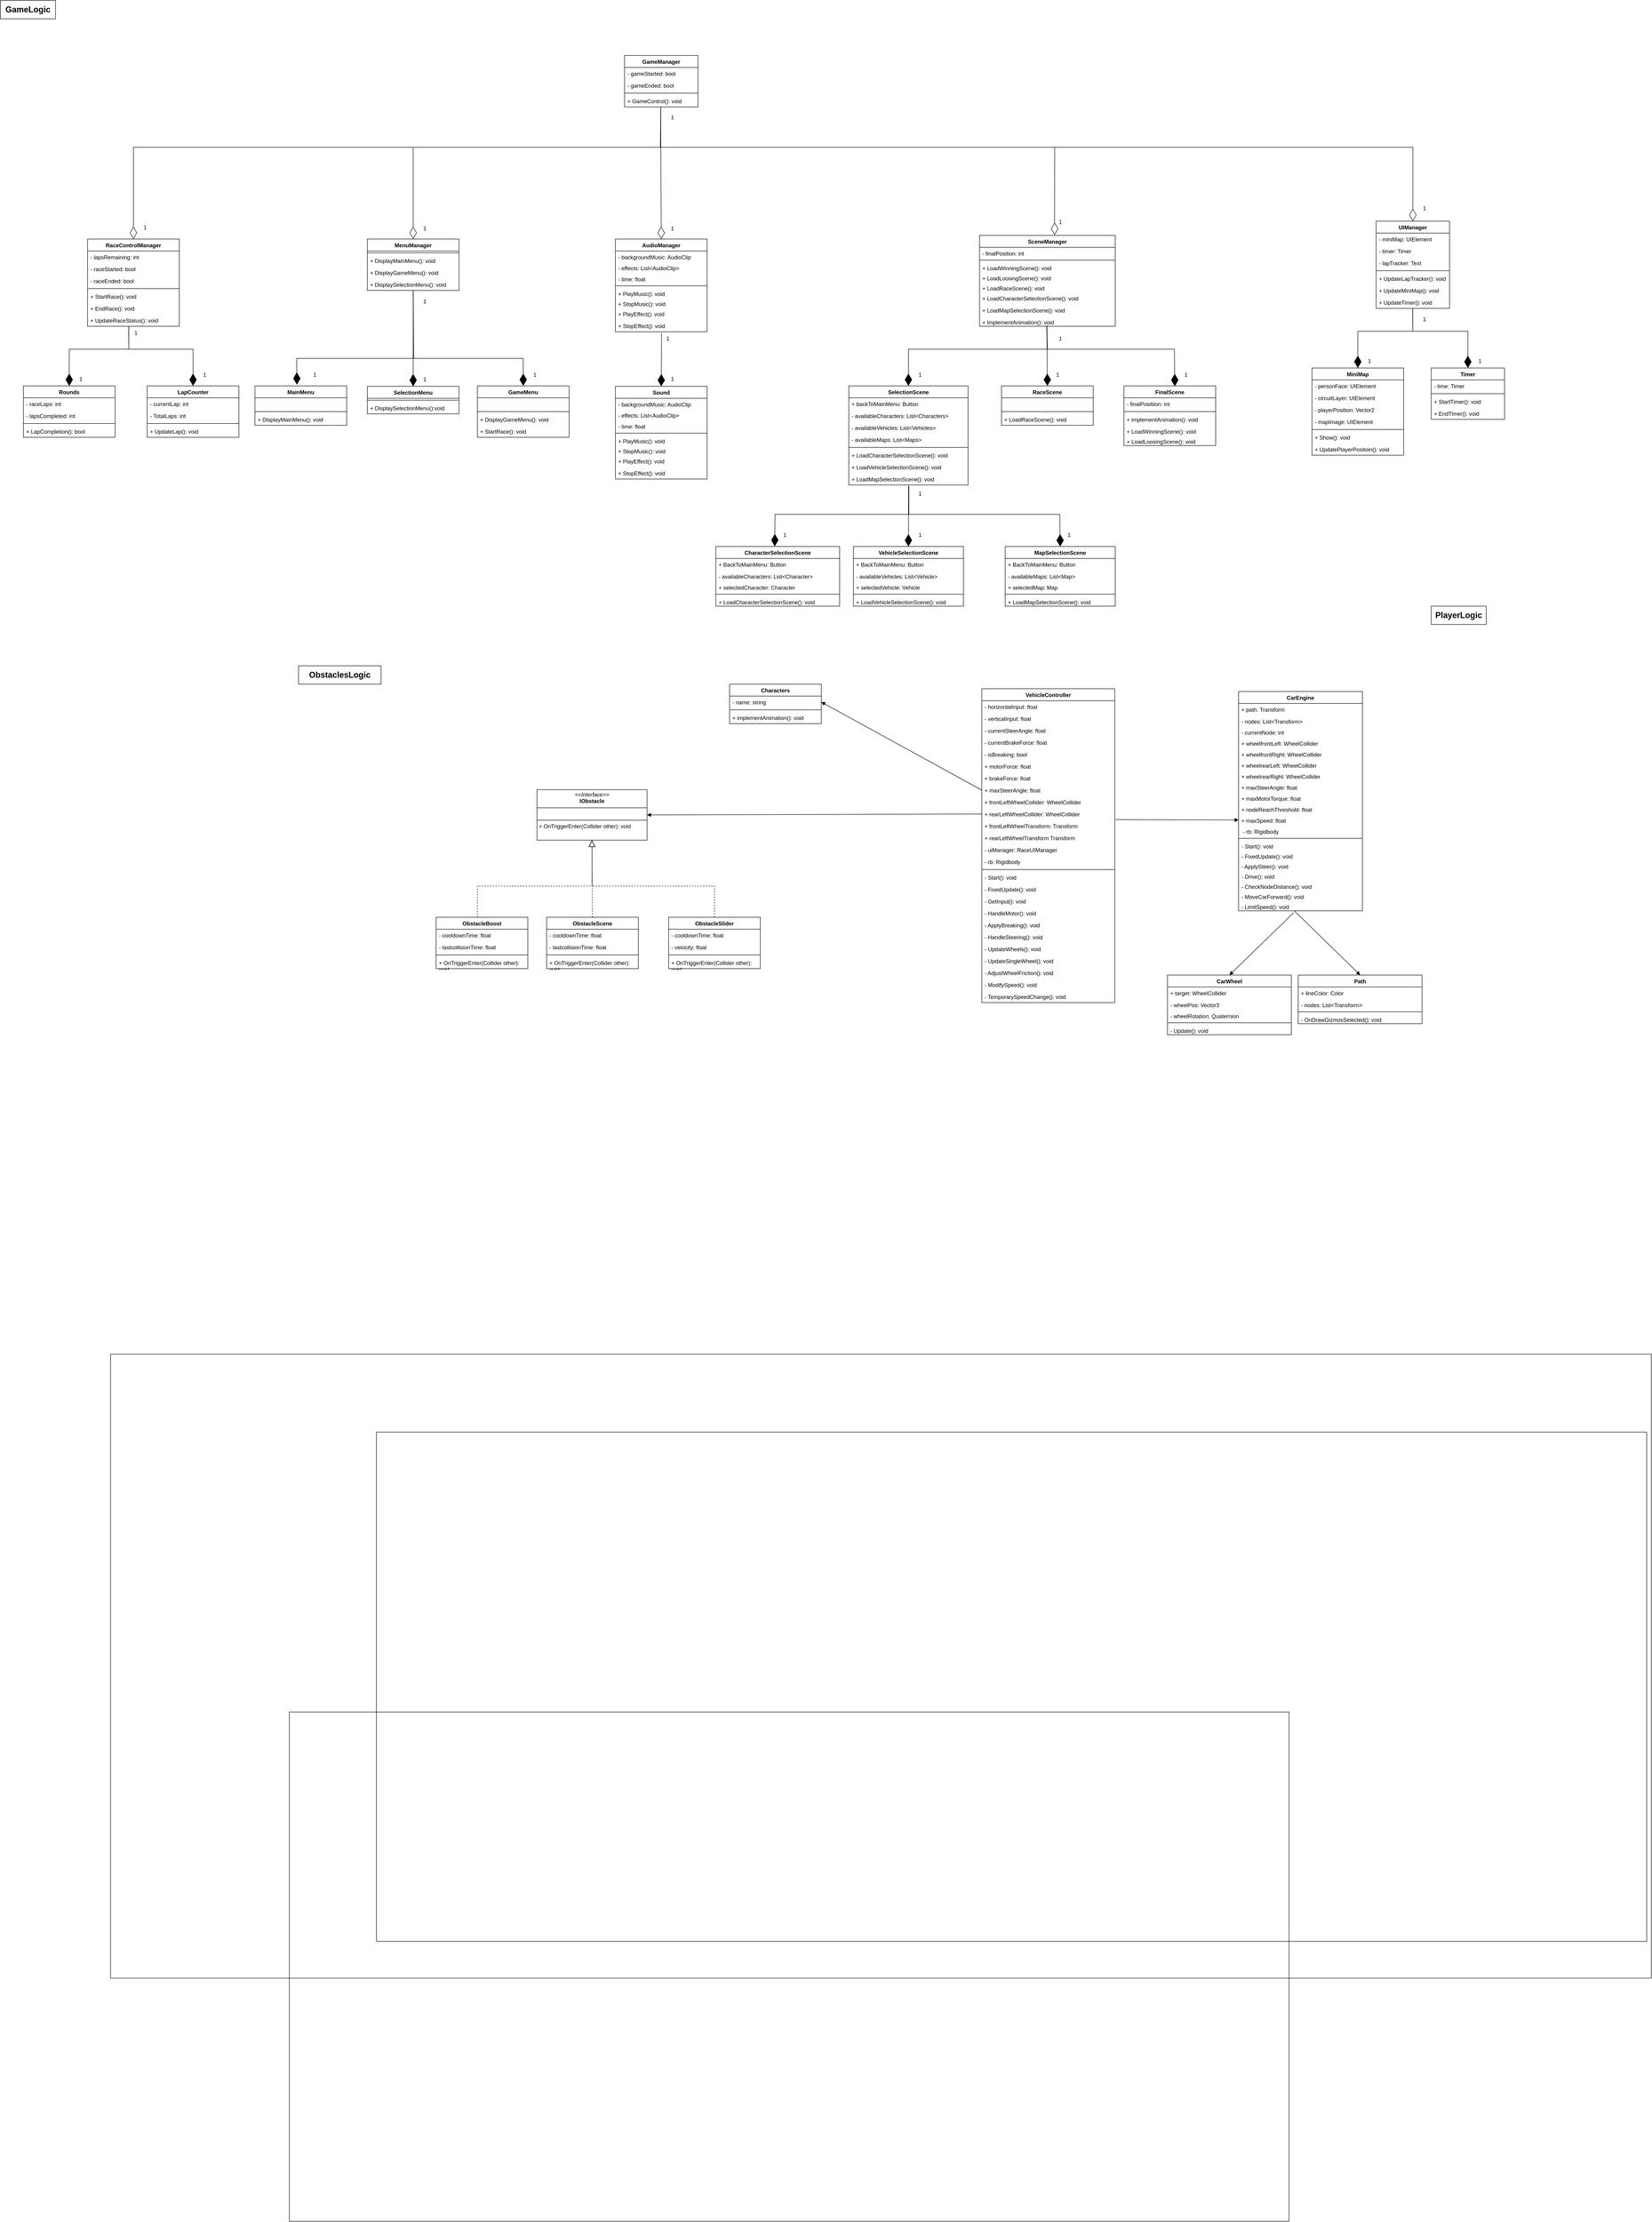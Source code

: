 <mxfile version="26.0.4">
  <diagram id="C5RBs43oDa-KdzZeNtuy" name="Page-1">
    <mxGraphModel dx="6681" dy="4806" grid="1" gridSize="10" guides="1" tooltips="1" connect="1" arrows="1" fold="1" page="1" pageScale="1" pageWidth="827" pageHeight="1169" math="0" shadow="0">
      <root>
        <mxCell id="WIyWlLk6GJQsqaUBKTNV-0" />
        <mxCell id="WIyWlLk6GJQsqaUBKTNV-1" parent="WIyWlLk6GJQsqaUBKTNV-0" />
        <mxCell id="1n1pHUthxInLevBbwaHJ-0" value="Characters" style="swimlane;fontStyle=1;align=center;verticalAlign=top;childLayout=stackLayout;horizontal=1;startSize=26;horizontalStack=0;resizeParent=1;resizeParentMax=0;resizeLast=0;collapsible=1;marginBottom=0;whiteSpace=wrap;html=1;" vertex="1" parent="WIyWlLk6GJQsqaUBKTNV-1">
          <mxGeometry x="-410" y="-670" width="200" height="86" as="geometry" />
        </mxCell>
        <mxCell id="1n1pHUthxInLevBbwaHJ-1" value="- name: string" style="text;strokeColor=none;fillColor=none;align=left;verticalAlign=top;spacingLeft=4;spacingRight=4;overflow=hidden;rotatable=0;points=[[0,0.5],[1,0.5]];portConstraint=eastwest;whiteSpace=wrap;html=1;" vertex="1" parent="1n1pHUthxInLevBbwaHJ-0">
          <mxGeometry y="26" width="200" height="26" as="geometry" />
        </mxCell>
        <mxCell id="1n1pHUthxInLevBbwaHJ-2" value="" style="line;strokeWidth=1;fillColor=none;align=left;verticalAlign=middle;spacingTop=-1;spacingLeft=3;spacingRight=3;rotatable=0;labelPosition=right;points=[];portConstraint=eastwest;strokeColor=inherit;" vertex="1" parent="1n1pHUthxInLevBbwaHJ-0">
          <mxGeometry y="52" width="200" height="8" as="geometry" />
        </mxCell>
        <mxCell id="1n1pHUthxInLevBbwaHJ-3" value="+ implementAnimation(): void" style="text;strokeColor=none;fillColor=none;align=left;verticalAlign=top;spacingLeft=4;spacingRight=4;overflow=hidden;rotatable=0;points=[[0,0.5],[1,0.5]];portConstraint=eastwest;whiteSpace=wrap;html=1;" vertex="1" parent="1n1pHUthxInLevBbwaHJ-0">
          <mxGeometry y="60" width="200" height="26" as="geometry" />
        </mxCell>
        <mxCell id="1n1pHUthxInLevBbwaHJ-17" value="ObstacleBoost" style="swimlane;fontStyle=1;align=center;verticalAlign=top;childLayout=stackLayout;horizontal=1;startSize=26;horizontalStack=0;resizeParent=1;resizeParentMax=0;resizeLast=0;collapsible=1;marginBottom=0;whiteSpace=wrap;html=1;" vertex="1" parent="WIyWlLk6GJQsqaUBKTNV-1">
          <mxGeometry x="-1050" y="-162" width="200" height="112" as="geometry" />
        </mxCell>
        <mxCell id="1n1pHUthxInLevBbwaHJ-18" value="- cooldownTime: float" style="text;strokeColor=none;fillColor=none;align=left;verticalAlign=top;spacingLeft=4;spacingRight=4;overflow=hidden;rotatable=0;points=[[0,0.5],[1,0.5]];portConstraint=eastwest;whiteSpace=wrap;html=1;" vertex="1" parent="1n1pHUthxInLevBbwaHJ-17">
          <mxGeometry y="26" width="200" height="26" as="geometry" />
        </mxCell>
        <mxCell id="1n1pHUthxInLevBbwaHJ-19" value="- lastcollisionTime: float" style="text;strokeColor=none;fillColor=none;align=left;verticalAlign=top;spacingLeft=4;spacingRight=4;overflow=hidden;rotatable=0;points=[[0,0.5],[1,0.5]];portConstraint=eastwest;whiteSpace=wrap;html=1;" vertex="1" parent="1n1pHUthxInLevBbwaHJ-17">
          <mxGeometry y="52" width="200" height="26" as="geometry" />
        </mxCell>
        <mxCell id="1n1pHUthxInLevBbwaHJ-21" value="" style="line;strokeWidth=1;fillColor=none;align=left;verticalAlign=middle;spacingTop=-1;spacingLeft=3;spacingRight=3;rotatable=0;labelPosition=right;points=[];portConstraint=eastwest;strokeColor=inherit;" vertex="1" parent="1n1pHUthxInLevBbwaHJ-17">
          <mxGeometry y="78" width="200" height="8" as="geometry" />
        </mxCell>
        <mxCell id="1n1pHUthxInLevBbwaHJ-22" value="+ OnTriggerEnter(Collider other): void" style="text;strokeColor=none;fillColor=none;align=left;verticalAlign=top;spacingLeft=4;spacingRight=4;overflow=hidden;rotatable=0;points=[[0,0.5],[1,0.5]];portConstraint=eastwest;whiteSpace=wrap;html=1;" vertex="1" parent="1n1pHUthxInLevBbwaHJ-17">
          <mxGeometry y="86" width="200" height="26" as="geometry" />
        </mxCell>
        <mxCell id="1n1pHUthxInLevBbwaHJ-23" value="FinalScene" style="swimlane;fontStyle=1;align=center;verticalAlign=top;childLayout=stackLayout;horizontal=1;startSize=26;horizontalStack=0;resizeParent=1;resizeParentMax=0;resizeLast=0;collapsible=1;marginBottom=0;whiteSpace=wrap;html=1;" vertex="1" parent="WIyWlLk6GJQsqaUBKTNV-1">
          <mxGeometry x="450" y="-1320" width="200" height="130" as="geometry" />
        </mxCell>
        <mxCell id="1n1pHUthxInLevBbwaHJ-24" value="- finalPositiion: int" style="text;strokeColor=none;fillColor=none;align=left;verticalAlign=top;spacingLeft=4;spacingRight=4;overflow=hidden;rotatable=0;points=[[0,0.5],[1,0.5]];portConstraint=eastwest;whiteSpace=wrap;html=1;" vertex="1" parent="1n1pHUthxInLevBbwaHJ-23">
          <mxGeometry y="26" width="200" height="26" as="geometry" />
        </mxCell>
        <mxCell id="1n1pHUthxInLevBbwaHJ-25" value="" style="line;strokeWidth=1;fillColor=none;align=left;verticalAlign=middle;spacingTop=-1;spacingLeft=3;spacingRight=3;rotatable=0;labelPosition=right;points=[];portConstraint=eastwest;strokeColor=inherit;" vertex="1" parent="1n1pHUthxInLevBbwaHJ-23">
          <mxGeometry y="52" width="200" height="8" as="geometry" />
        </mxCell>
        <mxCell id="1n1pHUthxInLevBbwaHJ-26" value="+ implementAnimation(): void" style="text;strokeColor=none;fillColor=none;align=left;verticalAlign=top;spacingLeft=4;spacingRight=4;overflow=hidden;rotatable=0;points=[[0,0.5],[1,0.5]];portConstraint=eastwest;whiteSpace=wrap;html=1;" vertex="1" parent="1n1pHUthxInLevBbwaHJ-23">
          <mxGeometry y="60" width="200" height="26" as="geometry" />
        </mxCell>
        <mxCell id="1n1pHUthxInLevBbwaHJ-27" value="+ LoadWinningScene(): void" style="text;strokeColor=none;fillColor=none;align=left;verticalAlign=top;spacingLeft=4;spacingRight=4;overflow=hidden;rotatable=0;points=[[0,0.5],[1,0.5]];portConstraint=eastwest;whiteSpace=wrap;html=1;" vertex="1" parent="1n1pHUthxInLevBbwaHJ-23">
          <mxGeometry y="86" width="200" height="22" as="geometry" />
        </mxCell>
        <mxCell id="1n1pHUthxInLevBbwaHJ-28" value="+ LoadLoosingScene(): void" style="text;strokeColor=none;fillColor=none;align=left;verticalAlign=top;spacingLeft=4;spacingRight=4;overflow=hidden;rotatable=0;points=[[0,0.5],[1,0.5]];portConstraint=eastwest;whiteSpace=wrap;html=1;" vertex="1" parent="1n1pHUthxInLevBbwaHJ-23">
          <mxGeometry y="108" width="200" height="22" as="geometry" />
        </mxCell>
        <mxCell id="1n1pHUthxInLevBbwaHJ-29" value="ObstacleSlider&lt;div&gt;&lt;br&gt;&lt;/div&gt;" style="swimlane;fontStyle=1;align=center;verticalAlign=top;childLayout=stackLayout;horizontal=1;startSize=26;horizontalStack=0;resizeParent=1;resizeParentMax=0;resizeLast=0;collapsible=1;marginBottom=0;whiteSpace=wrap;html=1;" vertex="1" parent="WIyWlLk6GJQsqaUBKTNV-1">
          <mxGeometry x="-543" y="-162" width="200" height="112" as="geometry" />
        </mxCell>
        <mxCell id="1n1pHUthxInLevBbwaHJ-30" value="- cooldownTime: float" style="text;strokeColor=none;fillColor=none;align=left;verticalAlign=top;spacingLeft=4;spacingRight=4;overflow=hidden;rotatable=0;points=[[0,0.5],[1,0.5]];portConstraint=eastwest;whiteSpace=wrap;html=1;" vertex="1" parent="1n1pHUthxInLevBbwaHJ-29">
          <mxGeometry y="26" width="200" height="26" as="geometry" />
        </mxCell>
        <mxCell id="1n1pHUthxInLevBbwaHJ-31" value="- velocity: float" style="text;strokeColor=none;fillColor=none;align=left;verticalAlign=top;spacingLeft=4;spacingRight=4;overflow=hidden;rotatable=0;points=[[0,0.5],[1,0.5]];portConstraint=eastwest;whiteSpace=wrap;html=1;" vertex="1" parent="1n1pHUthxInLevBbwaHJ-29">
          <mxGeometry y="52" width="200" height="26" as="geometry" />
        </mxCell>
        <mxCell id="1n1pHUthxInLevBbwaHJ-35" value="" style="line;strokeWidth=1;fillColor=none;align=left;verticalAlign=middle;spacingTop=-1;spacingLeft=3;spacingRight=3;rotatable=0;labelPosition=right;points=[];portConstraint=eastwest;strokeColor=inherit;" vertex="1" parent="1n1pHUthxInLevBbwaHJ-29">
          <mxGeometry y="78" width="200" height="8" as="geometry" />
        </mxCell>
        <mxCell id="1n1pHUthxInLevBbwaHJ-36" value="+ OnTriggerEnter(Collider other): void" style="text;strokeColor=none;fillColor=none;align=left;verticalAlign=top;spacingLeft=4;spacingRight=4;overflow=hidden;rotatable=0;points=[[0,0.5],[1,0.5]];portConstraint=eastwest;whiteSpace=wrap;html=1;" vertex="1" parent="1n1pHUthxInLevBbwaHJ-29">
          <mxGeometry y="86" width="200" height="26" as="geometry" />
        </mxCell>
        <mxCell id="1n1pHUthxInLevBbwaHJ-37" value="VehicleController" style="swimlane;fontStyle=1;align=center;verticalAlign=top;childLayout=stackLayout;horizontal=1;startSize=26;horizontalStack=0;resizeParent=1;resizeParentMax=0;resizeLast=0;collapsible=1;marginBottom=0;whiteSpace=wrap;html=1;" vertex="1" parent="WIyWlLk6GJQsqaUBKTNV-1">
          <mxGeometry x="140" y="-660" width="290" height="684" as="geometry" />
        </mxCell>
        <mxCell id="1n1pHUthxInLevBbwaHJ-38" value="-&amp;nbsp;horizontalInput: float" style="text;strokeColor=none;fillColor=none;align=left;verticalAlign=top;spacingLeft=4;spacingRight=4;overflow=hidden;rotatable=0;points=[[0,0.5],[1,0.5]];portConstraint=eastwest;whiteSpace=wrap;html=1;" vertex="1" parent="1n1pHUthxInLevBbwaHJ-37">
          <mxGeometry y="26" width="290" height="26" as="geometry" />
        </mxCell>
        <mxCell id="1n1pHUthxInLevBbwaHJ-39" value="-&amp;nbsp;verticalInput: float" style="text;strokeColor=none;fillColor=none;align=left;verticalAlign=top;spacingLeft=4;spacingRight=4;overflow=hidden;rotatable=0;points=[[0,0.5],[1,0.5]];portConstraint=eastwest;whiteSpace=wrap;html=1;" vertex="1" parent="1n1pHUthxInLevBbwaHJ-37">
          <mxGeometry y="52" width="290" height="26" as="geometry" />
        </mxCell>
        <mxCell id="1n1pHUthxInLevBbwaHJ-40" value="- currentSteerAngle: float" style="text;strokeColor=none;fillColor=none;align=left;verticalAlign=top;spacingLeft=4;spacingRight=4;overflow=hidden;rotatable=0;points=[[0,0.5],[1,0.5]];portConstraint=eastwest;whiteSpace=wrap;html=1;" vertex="1" parent="1n1pHUthxInLevBbwaHJ-37">
          <mxGeometry y="78" width="290" height="26" as="geometry" />
        </mxCell>
        <mxCell id="1n1pHUthxInLevBbwaHJ-41" value="- currentBrakeForce: float" style="text;strokeColor=none;fillColor=none;align=left;verticalAlign=top;spacingLeft=4;spacingRight=4;overflow=hidden;rotatable=0;points=[[0,0.5],[1,0.5]];portConstraint=eastwest;whiteSpace=wrap;html=1;" vertex="1" parent="1n1pHUthxInLevBbwaHJ-37">
          <mxGeometry y="104" width="290" height="26" as="geometry" />
        </mxCell>
        <mxCell id="1n1pHUthxInLevBbwaHJ-318" value="-&amp;nbsp;isBreaking: bool" style="text;strokeColor=none;fillColor=none;align=left;verticalAlign=top;spacingLeft=4;spacingRight=4;overflow=hidden;rotatable=0;points=[[0,0.5],[1,0.5]];portConstraint=eastwest;whiteSpace=wrap;html=1;" vertex="1" parent="1n1pHUthxInLevBbwaHJ-37">
          <mxGeometry y="130" width="290" height="26" as="geometry" />
        </mxCell>
        <mxCell id="1n1pHUthxInLevBbwaHJ-319" value="+ motorForce: float" style="text;strokeColor=none;fillColor=none;align=left;verticalAlign=top;spacingLeft=4;spacingRight=4;overflow=hidden;rotatable=0;points=[[0,0.5],[1,0.5]];portConstraint=eastwest;whiteSpace=wrap;html=1;" vertex="1" parent="1n1pHUthxInLevBbwaHJ-37">
          <mxGeometry y="156" width="290" height="26" as="geometry" />
        </mxCell>
        <mxCell id="1n1pHUthxInLevBbwaHJ-320" value="+ brakeForce: float" style="text;strokeColor=none;fillColor=none;align=left;verticalAlign=top;spacingLeft=4;spacingRight=4;overflow=hidden;rotatable=0;points=[[0,0.5],[1,0.5]];portConstraint=eastwest;whiteSpace=wrap;html=1;" vertex="1" parent="1n1pHUthxInLevBbwaHJ-37">
          <mxGeometry y="182" width="290" height="26" as="geometry" />
        </mxCell>
        <mxCell id="1n1pHUthxInLevBbwaHJ-321" value="+ maxSteerAngle: float" style="text;strokeColor=none;fillColor=none;align=left;verticalAlign=top;spacingLeft=4;spacingRight=4;overflow=hidden;rotatable=0;points=[[0,0.5],[1,0.5]];portConstraint=eastwest;whiteSpace=wrap;html=1;" vertex="1" parent="1n1pHUthxInLevBbwaHJ-37">
          <mxGeometry y="208" width="290" height="26" as="geometry" />
        </mxCell>
        <mxCell id="1n1pHUthxInLevBbwaHJ-322" value="+&amp;nbsp;frontLeftWheelCollider: WheelCollider" style="text;strokeColor=none;fillColor=none;align=left;verticalAlign=top;spacingLeft=4;spacingRight=4;overflow=hidden;rotatable=0;points=[[0,0.5],[1,0.5]];portConstraint=eastwest;whiteSpace=wrap;html=1;" vertex="1" parent="1n1pHUthxInLevBbwaHJ-37">
          <mxGeometry y="234" width="290" height="26" as="geometry" />
        </mxCell>
        <mxCell id="1n1pHUthxInLevBbwaHJ-323" value="+ rearLeftWheelCollider: WheelCollider" style="text;strokeColor=none;fillColor=none;align=left;verticalAlign=top;spacingLeft=4;spacingRight=4;overflow=hidden;rotatable=0;points=[[0,0.5],[1,0.5]];portConstraint=eastwest;whiteSpace=wrap;html=1;" vertex="1" parent="1n1pHUthxInLevBbwaHJ-37">
          <mxGeometry y="260" width="290" height="26" as="geometry" />
        </mxCell>
        <mxCell id="1n1pHUthxInLevBbwaHJ-324" value="+&amp;nbsp;frontLeftWheelTransform: Transform" style="text;strokeColor=none;fillColor=none;align=left;verticalAlign=top;spacingLeft=4;spacingRight=4;overflow=hidden;rotatable=0;points=[[0,0.5],[1,0.5]];portConstraint=eastwest;whiteSpace=wrap;html=1;" vertex="1" parent="1n1pHUthxInLevBbwaHJ-37">
          <mxGeometry y="286" width="290" height="26" as="geometry" />
        </mxCell>
        <mxCell id="1n1pHUthxInLevBbwaHJ-325" value="+&amp;nbsp;rearLeftWheelTransform Transform" style="text;strokeColor=none;fillColor=none;align=left;verticalAlign=top;spacingLeft=4;spacingRight=4;overflow=hidden;rotatable=0;points=[[0,0.5],[1,0.5]];portConstraint=eastwest;whiteSpace=wrap;html=1;" vertex="1" parent="1n1pHUthxInLevBbwaHJ-37">
          <mxGeometry y="312" width="290" height="26" as="geometry" />
        </mxCell>
        <mxCell id="1n1pHUthxInLevBbwaHJ-326" value="- uiManager: RaceUIManager" style="text;strokeColor=none;fillColor=none;align=left;verticalAlign=top;spacingLeft=4;spacingRight=4;overflow=hidden;rotatable=0;points=[[0,0.5],[1,0.5]];portConstraint=eastwest;whiteSpace=wrap;html=1;" vertex="1" parent="1n1pHUthxInLevBbwaHJ-37">
          <mxGeometry y="338" width="290" height="26" as="geometry" />
        </mxCell>
        <mxCell id="1n1pHUthxInLevBbwaHJ-327" value="- rb: Rigidbody" style="text;strokeColor=none;fillColor=none;align=left;verticalAlign=top;spacingLeft=4;spacingRight=4;overflow=hidden;rotatable=0;points=[[0,0.5],[1,0.5]];portConstraint=eastwest;whiteSpace=wrap;html=1;" vertex="1" parent="1n1pHUthxInLevBbwaHJ-37">
          <mxGeometry y="364" width="290" height="26" as="geometry" />
        </mxCell>
        <mxCell id="1n1pHUthxInLevBbwaHJ-42" value="" style="line;strokeWidth=1;fillColor=none;align=left;verticalAlign=middle;spacingTop=-1;spacingLeft=3;spacingRight=3;rotatable=0;labelPosition=right;points=[];portConstraint=eastwest;strokeColor=inherit;" vertex="1" parent="1n1pHUthxInLevBbwaHJ-37">
          <mxGeometry y="390" width="290" height="8" as="geometry" />
        </mxCell>
        <mxCell id="1n1pHUthxInLevBbwaHJ-43" value="- Start(): void" style="text;strokeColor=none;fillColor=none;align=left;verticalAlign=top;spacingLeft=4;spacingRight=4;overflow=hidden;rotatable=0;points=[[0,0.5],[1,0.5]];portConstraint=eastwest;whiteSpace=wrap;html=1;" vertex="1" parent="1n1pHUthxInLevBbwaHJ-37">
          <mxGeometry y="398" width="290" height="26" as="geometry" />
        </mxCell>
        <mxCell id="1n1pHUthxInLevBbwaHJ-328" value="- FixedUpdate(): void" style="text;strokeColor=none;fillColor=none;align=left;verticalAlign=top;spacingLeft=4;spacingRight=4;overflow=hidden;rotatable=0;points=[[0,0.5],[1,0.5]];portConstraint=eastwest;whiteSpace=wrap;html=1;" vertex="1" parent="1n1pHUthxInLevBbwaHJ-37">
          <mxGeometry y="424" width="290" height="26" as="geometry" />
        </mxCell>
        <mxCell id="1n1pHUthxInLevBbwaHJ-329" value="- GetInput(): void" style="text;strokeColor=none;fillColor=none;align=left;verticalAlign=top;spacingLeft=4;spacingRight=4;overflow=hidden;rotatable=0;points=[[0,0.5],[1,0.5]];portConstraint=eastwest;whiteSpace=wrap;html=1;" vertex="1" parent="1n1pHUthxInLevBbwaHJ-37">
          <mxGeometry y="450" width="290" height="26" as="geometry" />
        </mxCell>
        <mxCell id="1n1pHUthxInLevBbwaHJ-330" value="- HandleMotor(): void" style="text;strokeColor=none;fillColor=none;align=left;verticalAlign=top;spacingLeft=4;spacingRight=4;overflow=hidden;rotatable=0;points=[[0,0.5],[1,0.5]];portConstraint=eastwest;whiteSpace=wrap;html=1;" vertex="1" parent="1n1pHUthxInLevBbwaHJ-37">
          <mxGeometry y="476" width="290" height="26" as="geometry" />
        </mxCell>
        <mxCell id="1n1pHUthxInLevBbwaHJ-331" value="- ApplyBreaking(): void" style="text;strokeColor=none;fillColor=none;align=left;verticalAlign=top;spacingLeft=4;spacingRight=4;overflow=hidden;rotatable=0;points=[[0,0.5],[1,0.5]];portConstraint=eastwest;whiteSpace=wrap;html=1;" vertex="1" parent="1n1pHUthxInLevBbwaHJ-37">
          <mxGeometry y="502" width="290" height="26" as="geometry" />
        </mxCell>
        <mxCell id="1n1pHUthxInLevBbwaHJ-332" value="- HandleSteering(): void" style="text;strokeColor=none;fillColor=none;align=left;verticalAlign=top;spacingLeft=4;spacingRight=4;overflow=hidden;rotatable=0;points=[[0,0.5],[1,0.5]];portConstraint=eastwest;whiteSpace=wrap;html=1;" vertex="1" parent="1n1pHUthxInLevBbwaHJ-37">
          <mxGeometry y="528" width="290" height="26" as="geometry" />
        </mxCell>
        <mxCell id="1n1pHUthxInLevBbwaHJ-333" value="- UpdateWheels(): void" style="text;strokeColor=none;fillColor=none;align=left;verticalAlign=top;spacingLeft=4;spacingRight=4;overflow=hidden;rotatable=0;points=[[0,0.5],[1,0.5]];portConstraint=eastwest;whiteSpace=wrap;html=1;" vertex="1" parent="1n1pHUthxInLevBbwaHJ-37">
          <mxGeometry y="554" width="290" height="26" as="geometry" />
        </mxCell>
        <mxCell id="1n1pHUthxInLevBbwaHJ-334" value="- UpdateSingleWheel(): void" style="text;strokeColor=none;fillColor=none;align=left;verticalAlign=top;spacingLeft=4;spacingRight=4;overflow=hidden;rotatable=0;points=[[0,0.5],[1,0.5]];portConstraint=eastwest;whiteSpace=wrap;html=1;" vertex="1" parent="1n1pHUthxInLevBbwaHJ-37">
          <mxGeometry y="580" width="290" height="26" as="geometry" />
        </mxCell>
        <mxCell id="1n1pHUthxInLevBbwaHJ-335" value="- AdjustWheelFriction(): void" style="text;strokeColor=none;fillColor=none;align=left;verticalAlign=top;spacingLeft=4;spacingRight=4;overflow=hidden;rotatable=0;points=[[0,0.5],[1,0.5]];portConstraint=eastwest;whiteSpace=wrap;html=1;" vertex="1" parent="1n1pHUthxInLevBbwaHJ-37">
          <mxGeometry y="606" width="290" height="26" as="geometry" />
        </mxCell>
        <mxCell id="1n1pHUthxInLevBbwaHJ-336" value="- ModifySpeed(): void" style="text;strokeColor=none;fillColor=none;align=left;verticalAlign=top;spacingLeft=4;spacingRight=4;overflow=hidden;rotatable=0;points=[[0,0.5],[1,0.5]];portConstraint=eastwest;whiteSpace=wrap;html=1;" vertex="1" parent="1n1pHUthxInLevBbwaHJ-37">
          <mxGeometry y="632" width="290" height="26" as="geometry" />
        </mxCell>
        <mxCell id="1n1pHUthxInLevBbwaHJ-337" value="- TemporarySpeedChange(): void" style="text;strokeColor=none;fillColor=none;align=left;verticalAlign=top;spacingLeft=4;spacingRight=4;overflow=hidden;rotatable=0;points=[[0,0.5],[1,0.5]];portConstraint=eastwest;whiteSpace=wrap;html=1;" vertex="1" parent="1n1pHUthxInLevBbwaHJ-37">
          <mxGeometry y="658" width="290" height="26" as="geometry" />
        </mxCell>
        <mxCell id="1n1pHUthxInLevBbwaHJ-66" value="ObstacleScene" style="swimlane;fontStyle=1;align=center;verticalAlign=top;childLayout=stackLayout;horizontal=1;startSize=26;horizontalStack=0;resizeParent=1;resizeParentMax=0;resizeLast=0;collapsible=1;marginBottom=0;whiteSpace=wrap;html=1;" vertex="1" parent="WIyWlLk6GJQsqaUBKTNV-1">
          <mxGeometry x="-809" y="-162" width="200" height="112" as="geometry" />
        </mxCell>
        <mxCell id="1n1pHUthxInLevBbwaHJ-67" value="- cooldownTime: float" style="text;strokeColor=none;fillColor=none;align=left;verticalAlign=top;spacingLeft=4;spacingRight=4;overflow=hidden;rotatable=0;points=[[0,0.5],[1,0.5]];portConstraint=eastwest;whiteSpace=wrap;html=1;" vertex="1" parent="1n1pHUthxInLevBbwaHJ-66">
          <mxGeometry y="26" width="200" height="26" as="geometry" />
        </mxCell>
        <mxCell id="1n1pHUthxInLevBbwaHJ-315" value="- lastcollisionTime: float" style="text;strokeColor=none;fillColor=none;align=left;verticalAlign=top;spacingLeft=4;spacingRight=4;overflow=hidden;rotatable=0;points=[[0,0.5],[1,0.5]];portConstraint=eastwest;whiteSpace=wrap;html=1;" vertex="1" parent="1n1pHUthxInLevBbwaHJ-66">
          <mxGeometry y="52" width="200" height="26" as="geometry" />
        </mxCell>
        <mxCell id="1n1pHUthxInLevBbwaHJ-68" value="" style="line;strokeWidth=1;fillColor=none;align=left;verticalAlign=middle;spacingTop=-1;spacingLeft=3;spacingRight=3;rotatable=0;labelPosition=right;points=[];portConstraint=eastwest;strokeColor=inherit;" vertex="1" parent="1n1pHUthxInLevBbwaHJ-66">
          <mxGeometry y="78" width="200" height="8" as="geometry" />
        </mxCell>
        <mxCell id="1n1pHUthxInLevBbwaHJ-69" value="+ OnTriggerEnter(Collider other): void" style="text;strokeColor=none;fillColor=none;align=left;verticalAlign=top;spacingLeft=4;spacingRight=4;overflow=hidden;rotatable=0;points=[[0,0.5],[1,0.5]];portConstraint=eastwest;whiteSpace=wrap;html=1;" vertex="1" parent="1n1pHUthxInLevBbwaHJ-66">
          <mxGeometry y="86" width="200" height="26" as="geometry" />
        </mxCell>
        <mxCell id="1n1pHUthxInLevBbwaHJ-70" value="" style="rounded=0;whiteSpace=wrap;html=1;fillColor=none;" vertex="1" parent="WIyWlLk6GJQsqaUBKTNV-1">
          <mxGeometry x="-1180" y="960" width="2770" height="1110" as="geometry" />
        </mxCell>
        <mxCell id="1n1pHUthxInLevBbwaHJ-71" value="" style="rounded=0;whiteSpace=wrap;html=1;fillColor=none;" vertex="1" parent="WIyWlLk6GJQsqaUBKTNV-1">
          <mxGeometry x="-1370" y="1570" width="2180" height="1110" as="geometry" />
        </mxCell>
        <mxCell id="1n1pHUthxInLevBbwaHJ-72" value="" style="rounded=0;whiteSpace=wrap;html=1;fillColor=none;" vertex="1" parent="WIyWlLk6GJQsqaUBKTNV-1">
          <mxGeometry x="-1760" y="790" width="3360" height="1360" as="geometry" />
        </mxCell>
        <mxCell id="1n1pHUthxInLevBbwaHJ-73" value="MiniMap" style="swimlane;fontStyle=1;align=center;verticalAlign=top;childLayout=stackLayout;horizontal=1;startSize=26;horizontalStack=0;resizeParent=1;resizeParentMax=0;resizeLast=0;collapsible=1;marginBottom=0;whiteSpace=wrap;html=1;" vertex="1" parent="WIyWlLk6GJQsqaUBKTNV-1">
          <mxGeometry x="860" y="-1359" width="200" height="190" as="geometry" />
        </mxCell>
        <mxCell id="1n1pHUthxInLevBbwaHJ-74" value="- personFace: UIElement" style="text;strokeColor=none;fillColor=none;align=left;verticalAlign=top;spacingLeft=4;spacingRight=4;overflow=hidden;rotatable=0;points=[[0,0.5],[1,0.5]];portConstraint=eastwest;whiteSpace=wrap;html=1;" vertex="1" parent="1n1pHUthxInLevBbwaHJ-73">
          <mxGeometry y="26" width="200" height="26" as="geometry" />
        </mxCell>
        <mxCell id="1n1pHUthxInLevBbwaHJ-75" value="- circuitLayer: UIElement" style="text;strokeColor=none;fillColor=none;align=left;verticalAlign=top;spacingLeft=4;spacingRight=4;overflow=hidden;rotatable=0;points=[[0,0.5],[1,0.5]];portConstraint=eastwest;whiteSpace=wrap;html=1;" vertex="1" parent="1n1pHUthxInLevBbwaHJ-73">
          <mxGeometry y="52" width="200" height="26" as="geometry" />
        </mxCell>
        <mxCell id="1n1pHUthxInLevBbwaHJ-76" value="- playerPosition: Vector2" style="text;strokeColor=none;fillColor=none;align=left;verticalAlign=top;spacingLeft=4;spacingRight=4;overflow=hidden;rotatable=0;points=[[0,0.5],[1,0.5]];portConstraint=eastwest;whiteSpace=wrap;html=1;" vertex="1" parent="1n1pHUthxInLevBbwaHJ-73">
          <mxGeometry y="78" width="200" height="26" as="geometry" />
        </mxCell>
        <mxCell id="1n1pHUthxInLevBbwaHJ-77" value="- mapImage: UIElement" style="text;strokeColor=none;fillColor=none;align=left;verticalAlign=top;spacingLeft=4;spacingRight=4;overflow=hidden;rotatable=0;points=[[0,0.5],[1,0.5]];portConstraint=eastwest;whiteSpace=wrap;html=1;" vertex="1" parent="1n1pHUthxInLevBbwaHJ-73">
          <mxGeometry y="104" width="200" height="26" as="geometry" />
        </mxCell>
        <mxCell id="1n1pHUthxInLevBbwaHJ-78" value="" style="line;strokeWidth=1;fillColor=none;align=left;verticalAlign=middle;spacingTop=-1;spacingLeft=3;spacingRight=3;rotatable=0;labelPosition=right;points=[];portConstraint=eastwest;strokeColor=inherit;" vertex="1" parent="1n1pHUthxInLevBbwaHJ-73">
          <mxGeometry y="130" width="200" height="8" as="geometry" />
        </mxCell>
        <mxCell id="1n1pHUthxInLevBbwaHJ-79" value="+ Show(): void&lt;div&gt;&lt;br&gt;&lt;/div&gt;" style="text;strokeColor=none;fillColor=none;align=left;verticalAlign=top;spacingLeft=4;spacingRight=4;overflow=hidden;rotatable=0;points=[[0,0.5],[1,0.5]];portConstraint=eastwest;whiteSpace=wrap;html=1;" vertex="1" parent="1n1pHUthxInLevBbwaHJ-73">
          <mxGeometry y="138" width="200" height="26" as="geometry" />
        </mxCell>
        <mxCell id="1n1pHUthxInLevBbwaHJ-80" value="&lt;div&gt;+ UpdatePlayerPositoin(): void&lt;/div&gt;" style="text;strokeColor=none;fillColor=none;align=left;verticalAlign=top;spacingLeft=4;spacingRight=4;overflow=hidden;rotatable=0;points=[[0,0.5],[1,0.5]];portConstraint=eastwest;whiteSpace=wrap;html=1;" vertex="1" parent="1n1pHUthxInLevBbwaHJ-73">
          <mxGeometry y="164" width="200" height="26" as="geometry" />
        </mxCell>
        <mxCell id="1n1pHUthxInLevBbwaHJ-104" value="Rounds" style="swimlane;fontStyle=1;align=center;verticalAlign=top;childLayout=stackLayout;horizontal=1;startSize=26;horizontalStack=0;resizeParent=1;resizeParentMax=0;resizeLast=0;collapsible=1;marginBottom=0;whiteSpace=wrap;html=1;" vertex="1" parent="WIyWlLk6GJQsqaUBKTNV-1">
          <mxGeometry x="-1950" y="-1320" width="200" height="112" as="geometry" />
        </mxCell>
        <mxCell id="1n1pHUthxInLevBbwaHJ-105" value="- raceLaps: int" style="text;strokeColor=none;fillColor=none;align=left;verticalAlign=top;spacingLeft=4;spacingRight=4;overflow=hidden;rotatable=0;points=[[0,0.5],[1,0.5]];portConstraint=eastwest;whiteSpace=wrap;html=1;" vertex="1" parent="1n1pHUthxInLevBbwaHJ-104">
          <mxGeometry y="26" width="200" height="26" as="geometry" />
        </mxCell>
        <mxCell id="1n1pHUthxInLevBbwaHJ-106" value="- lapsCompleted: int" style="text;strokeColor=none;fillColor=none;align=left;verticalAlign=top;spacingLeft=4;spacingRight=4;overflow=hidden;rotatable=0;points=[[0,0.5],[1,0.5]];portConstraint=eastwest;whiteSpace=wrap;html=1;" vertex="1" parent="1n1pHUthxInLevBbwaHJ-104">
          <mxGeometry y="52" width="200" height="26" as="geometry" />
        </mxCell>
        <mxCell id="1n1pHUthxInLevBbwaHJ-107" value="" style="line;strokeWidth=1;fillColor=none;align=left;verticalAlign=middle;spacingTop=-1;spacingLeft=3;spacingRight=3;rotatable=0;labelPosition=right;points=[];portConstraint=eastwest;strokeColor=inherit;" vertex="1" parent="1n1pHUthxInLevBbwaHJ-104">
          <mxGeometry y="78" width="200" height="8" as="geometry" />
        </mxCell>
        <mxCell id="1n1pHUthxInLevBbwaHJ-108" value="+ LapCompletion(): bool" style="text;strokeColor=none;fillColor=none;align=left;verticalAlign=top;spacingLeft=4;spacingRight=4;overflow=hidden;rotatable=0;points=[[0,0.5],[1,0.5]];portConstraint=eastwest;whiteSpace=wrap;html=1;" vertex="1" parent="1n1pHUthxInLevBbwaHJ-104">
          <mxGeometry y="86" width="200" height="26" as="geometry" />
        </mxCell>
        <mxCell id="1n1pHUthxInLevBbwaHJ-109" value="SceneManager" style="swimlane;fontStyle=1;align=center;verticalAlign=top;childLayout=stackLayout;horizontal=1;startSize=26;horizontalStack=0;resizeParent=1;resizeParentMax=0;resizeLast=0;collapsible=1;marginBottom=0;whiteSpace=wrap;html=1;" vertex="1" parent="WIyWlLk6GJQsqaUBKTNV-1">
          <mxGeometry x="135" y="-1648" width="296" height="198" as="geometry" />
        </mxCell>
        <mxCell id="1n1pHUthxInLevBbwaHJ-110" value="- finalPosition: int" style="text;strokeColor=none;fillColor=none;align=left;verticalAlign=top;spacingLeft=4;spacingRight=4;overflow=hidden;rotatable=0;points=[[0,0.5],[1,0.5]];portConstraint=eastwest;whiteSpace=wrap;html=1;" vertex="1" parent="1n1pHUthxInLevBbwaHJ-109">
          <mxGeometry y="26" width="296" height="24" as="geometry" />
        </mxCell>
        <mxCell id="1n1pHUthxInLevBbwaHJ-111" value="" style="line;strokeWidth=1;fillColor=none;align=left;verticalAlign=middle;spacingTop=-1;spacingLeft=3;spacingRight=3;rotatable=0;labelPosition=right;points=[];portConstraint=eastwest;strokeColor=inherit;" vertex="1" parent="1n1pHUthxInLevBbwaHJ-109">
          <mxGeometry y="50" width="296" height="8" as="geometry" />
        </mxCell>
        <mxCell id="1n1pHUthxInLevBbwaHJ-112" value="+ LoadWinningScene(): void" style="text;strokeColor=none;fillColor=none;align=left;verticalAlign=top;spacingLeft=4;spacingRight=4;overflow=hidden;rotatable=0;points=[[0,0.5],[1,0.5]];portConstraint=eastwest;whiteSpace=wrap;html=1;" vertex="1" parent="1n1pHUthxInLevBbwaHJ-109">
          <mxGeometry y="58" width="296" height="22" as="geometry" />
        </mxCell>
        <mxCell id="1n1pHUthxInLevBbwaHJ-113" value="+ LoadLoosingScene(): void" style="text;strokeColor=none;fillColor=none;align=left;verticalAlign=top;spacingLeft=4;spacingRight=4;overflow=hidden;rotatable=0;points=[[0,0.5],[1,0.5]];portConstraint=eastwest;whiteSpace=wrap;html=1;" vertex="1" parent="1n1pHUthxInLevBbwaHJ-109">
          <mxGeometry y="80" width="296" height="22" as="geometry" />
        </mxCell>
        <mxCell id="1n1pHUthxInLevBbwaHJ-114" value="+ LoadRaceScene(): void" style="text;strokeColor=none;fillColor=none;align=left;verticalAlign=top;spacingLeft=4;spacingRight=4;overflow=hidden;rotatable=0;points=[[0,0.5],[1,0.5]];portConstraint=eastwest;whiteSpace=wrap;html=1;" vertex="1" parent="1n1pHUthxInLevBbwaHJ-109">
          <mxGeometry y="102" width="296" height="22" as="geometry" />
        </mxCell>
        <mxCell id="1n1pHUthxInLevBbwaHJ-115" value="+ LoadCharacterSelectionScene(): void" style="text;strokeColor=none;fillColor=none;align=left;verticalAlign=top;spacingLeft=4;spacingRight=4;overflow=hidden;rotatable=0;points=[[0,0.5],[1,0.5]];portConstraint=eastwest;whiteSpace=wrap;html=1;" vertex="1" parent="1n1pHUthxInLevBbwaHJ-109">
          <mxGeometry y="124" width="296" height="26" as="geometry" />
        </mxCell>
        <mxCell id="1n1pHUthxInLevBbwaHJ-116" value="+ LoadMapSelectionScene(): void" style="text;strokeColor=none;fillColor=none;align=left;verticalAlign=top;spacingLeft=4;spacingRight=4;overflow=hidden;rotatable=0;points=[[0,0.5],[1,0.5]];portConstraint=eastwest;whiteSpace=wrap;html=1;" vertex="1" parent="1n1pHUthxInLevBbwaHJ-109">
          <mxGeometry y="150" width="296" height="26" as="geometry" />
        </mxCell>
        <mxCell id="1n1pHUthxInLevBbwaHJ-117" value="+ ImplementAnimation(): void" style="text;strokeColor=none;fillColor=none;align=left;verticalAlign=top;spacingLeft=4;spacingRight=4;overflow=hidden;rotatable=0;points=[[0,0.5],[1,0.5]];portConstraint=eastwest;whiteSpace=wrap;html=1;" vertex="1" parent="1n1pHUthxInLevBbwaHJ-109">
          <mxGeometry y="176" width="296" height="22" as="geometry" />
        </mxCell>
        <mxCell id="1n1pHUthxInLevBbwaHJ-118" value="AudioManager" style="swimlane;fontStyle=1;align=center;verticalAlign=top;childLayout=stackLayout;horizontal=1;startSize=26;horizontalStack=0;resizeParent=1;resizeParentMax=0;resizeLast=0;collapsible=1;marginBottom=0;whiteSpace=wrap;html=1;" vertex="1" parent="WIyWlLk6GJQsqaUBKTNV-1">
          <mxGeometry x="-659" y="-1640" width="200" height="202" as="geometry" />
        </mxCell>
        <mxCell id="1n1pHUthxInLevBbwaHJ-119" value="- backgroundMusic: AudioClip" style="text;strokeColor=none;fillColor=none;align=left;verticalAlign=top;spacingLeft=4;spacingRight=4;overflow=hidden;rotatable=0;points=[[0,0.5],[1,0.5]];portConstraint=eastwest;whiteSpace=wrap;html=1;" vertex="1" parent="1n1pHUthxInLevBbwaHJ-118">
          <mxGeometry y="26" width="200" height="24" as="geometry" />
        </mxCell>
        <mxCell id="1n1pHUthxInLevBbwaHJ-120" value="- effects: List&amp;lt;AudioClip&amp;gt;" style="text;strokeColor=none;fillColor=none;align=left;verticalAlign=top;spacingLeft=4;spacingRight=4;overflow=hidden;rotatable=0;points=[[0,0.5],[1,0.5]];portConstraint=eastwest;whiteSpace=wrap;html=1;" vertex="1" parent="1n1pHUthxInLevBbwaHJ-118">
          <mxGeometry y="50" width="200" height="24" as="geometry" />
        </mxCell>
        <mxCell id="1n1pHUthxInLevBbwaHJ-121" value="- time: float" style="text;strokeColor=none;fillColor=none;align=left;verticalAlign=top;spacingLeft=4;spacingRight=4;overflow=hidden;rotatable=0;points=[[0,0.5],[1,0.5]];portConstraint=eastwest;whiteSpace=wrap;html=1;" vertex="1" parent="1n1pHUthxInLevBbwaHJ-118">
          <mxGeometry y="74" width="200" height="24" as="geometry" />
        </mxCell>
        <mxCell id="1n1pHUthxInLevBbwaHJ-122" value="" style="line;strokeWidth=1;fillColor=none;align=left;verticalAlign=middle;spacingTop=-1;spacingLeft=3;spacingRight=3;rotatable=0;labelPosition=right;points=[];portConstraint=eastwest;strokeColor=inherit;" vertex="1" parent="1n1pHUthxInLevBbwaHJ-118">
          <mxGeometry y="98" width="200" height="8" as="geometry" />
        </mxCell>
        <mxCell id="1n1pHUthxInLevBbwaHJ-123" value="+ PlayMusic(): void" style="text;strokeColor=none;fillColor=none;align=left;verticalAlign=top;spacingLeft=4;spacingRight=4;overflow=hidden;rotatable=0;points=[[0,0.5],[1,0.5]];portConstraint=eastwest;whiteSpace=wrap;html=1;" vertex="1" parent="1n1pHUthxInLevBbwaHJ-118">
          <mxGeometry y="106" width="200" height="22" as="geometry" />
        </mxCell>
        <mxCell id="1n1pHUthxInLevBbwaHJ-124" value="+ StopMusic(): void" style="text;strokeColor=none;fillColor=none;align=left;verticalAlign=top;spacingLeft=4;spacingRight=4;overflow=hidden;rotatable=0;points=[[0,0.5],[1,0.5]];portConstraint=eastwest;whiteSpace=wrap;html=1;" vertex="1" parent="1n1pHUthxInLevBbwaHJ-118">
          <mxGeometry y="128" width="200" height="22" as="geometry" />
        </mxCell>
        <mxCell id="1n1pHUthxInLevBbwaHJ-125" value="+ PlayEffect(): void" style="text;strokeColor=none;fillColor=none;align=left;verticalAlign=top;spacingLeft=4;spacingRight=4;overflow=hidden;rotatable=0;points=[[0,0.5],[1,0.5]];portConstraint=eastwest;whiteSpace=wrap;html=1;" vertex="1" parent="1n1pHUthxInLevBbwaHJ-118">
          <mxGeometry y="150" width="200" height="26" as="geometry" />
        </mxCell>
        <mxCell id="1n1pHUthxInLevBbwaHJ-126" value="+ StopEffect(): void" style="text;strokeColor=none;fillColor=none;align=left;verticalAlign=top;spacingLeft=4;spacingRight=4;overflow=hidden;rotatable=0;points=[[0,0.5],[1,0.5]];portConstraint=eastwest;whiteSpace=wrap;html=1;" vertex="1" parent="1n1pHUthxInLevBbwaHJ-118">
          <mxGeometry y="176" width="200" height="26" as="geometry" />
        </mxCell>
        <mxCell id="1n1pHUthxInLevBbwaHJ-127" value="LapCounter" style="swimlane;fontStyle=1;align=center;verticalAlign=top;childLayout=stackLayout;horizontal=1;startSize=26;horizontalStack=0;resizeParent=1;resizeParentMax=0;resizeLast=0;collapsible=1;marginBottom=0;whiteSpace=wrap;html=1;" vertex="1" parent="WIyWlLk6GJQsqaUBKTNV-1">
          <mxGeometry x="-1680" y="-1320" width="200" height="112" as="geometry" />
        </mxCell>
        <mxCell id="1n1pHUthxInLevBbwaHJ-128" value="- currentLap: int" style="text;strokeColor=none;fillColor=none;align=left;verticalAlign=top;spacingLeft=4;spacingRight=4;overflow=hidden;rotatable=0;points=[[0,0.5],[1,0.5]];portConstraint=eastwest;whiteSpace=wrap;html=1;" vertex="1" parent="1n1pHUthxInLevBbwaHJ-127">
          <mxGeometry y="26" width="200" height="26" as="geometry" />
        </mxCell>
        <mxCell id="1n1pHUthxInLevBbwaHJ-129" value="- TotalLaps: int" style="text;strokeColor=none;fillColor=none;align=left;verticalAlign=top;spacingLeft=4;spacingRight=4;overflow=hidden;rotatable=0;points=[[0,0.5],[1,0.5]];portConstraint=eastwest;whiteSpace=wrap;html=1;" vertex="1" parent="1n1pHUthxInLevBbwaHJ-127">
          <mxGeometry y="52" width="200" height="26" as="geometry" />
        </mxCell>
        <mxCell id="1n1pHUthxInLevBbwaHJ-130" value="" style="line;strokeWidth=1;fillColor=none;align=left;verticalAlign=middle;spacingTop=-1;spacingLeft=3;spacingRight=3;rotatable=0;labelPosition=right;points=[];portConstraint=eastwest;strokeColor=inherit;" vertex="1" parent="1n1pHUthxInLevBbwaHJ-127">
          <mxGeometry y="78" width="200" height="8" as="geometry" />
        </mxCell>
        <mxCell id="1n1pHUthxInLevBbwaHJ-131" value="+ UpdateLap(): void" style="text;strokeColor=none;fillColor=none;align=left;verticalAlign=top;spacingLeft=4;spacingRight=4;overflow=hidden;rotatable=0;points=[[0,0.5],[1,0.5]];portConstraint=eastwest;whiteSpace=wrap;html=1;" vertex="1" parent="1n1pHUthxInLevBbwaHJ-127">
          <mxGeometry y="86" width="200" height="26" as="geometry" />
        </mxCell>
        <mxCell id="1n1pHUthxInLevBbwaHJ-132" value="MainMenu" style="swimlane;fontStyle=1;align=center;verticalAlign=top;childLayout=stackLayout;horizontal=1;startSize=26;horizontalStack=0;resizeParent=1;resizeParentMax=0;resizeLast=0;collapsible=1;marginBottom=0;whiteSpace=wrap;html=1;" vertex="1" parent="WIyWlLk6GJQsqaUBKTNV-1">
          <mxGeometry x="-1445" y="-1320" width="200" height="86" as="geometry" />
        </mxCell>
        <mxCell id="1n1pHUthxInLevBbwaHJ-133" value="&amp;nbsp;" style="text;strokeColor=none;fillColor=none;align=left;verticalAlign=top;spacingLeft=4;spacingRight=4;overflow=hidden;rotatable=0;points=[[0,0.5],[1,0.5]];portConstraint=eastwest;whiteSpace=wrap;html=1;" vertex="1" parent="1n1pHUthxInLevBbwaHJ-132">
          <mxGeometry y="26" width="200" height="26" as="geometry" />
        </mxCell>
        <mxCell id="1n1pHUthxInLevBbwaHJ-134" value="" style="line;strokeWidth=1;fillColor=none;align=left;verticalAlign=middle;spacingTop=-1;spacingLeft=3;spacingRight=3;rotatable=0;labelPosition=right;points=[];portConstraint=eastwest;strokeColor=inherit;" vertex="1" parent="1n1pHUthxInLevBbwaHJ-132">
          <mxGeometry y="52" width="200" height="8" as="geometry" />
        </mxCell>
        <mxCell id="1n1pHUthxInLevBbwaHJ-135" value="+ DisplayMainMenu(): void" style="text;strokeColor=none;fillColor=none;align=left;verticalAlign=top;spacingLeft=4;spacingRight=4;overflow=hidden;rotatable=0;points=[[0,0.5],[1,0.5]];portConstraint=eastwest;whiteSpace=wrap;html=1;" vertex="1" parent="1n1pHUthxInLevBbwaHJ-132">
          <mxGeometry y="60" width="200" height="26" as="geometry" />
        </mxCell>
        <mxCell id="1n1pHUthxInLevBbwaHJ-136" value="RaceScene" style="swimlane;fontStyle=1;align=center;verticalAlign=top;childLayout=stackLayout;horizontal=1;startSize=26;horizontalStack=0;resizeParent=1;resizeParentMax=0;resizeLast=0;collapsible=1;marginBottom=0;whiteSpace=wrap;html=1;" vertex="1" parent="WIyWlLk6GJQsqaUBKTNV-1">
          <mxGeometry x="183" y="-1320" width="200" height="86" as="geometry" />
        </mxCell>
        <mxCell id="1n1pHUthxInLevBbwaHJ-137" value="&amp;nbsp;" style="text;strokeColor=none;fillColor=none;align=left;verticalAlign=top;spacingLeft=4;spacingRight=4;overflow=hidden;rotatable=0;points=[[0,0.5],[1,0.5]];portConstraint=eastwest;whiteSpace=wrap;html=1;" vertex="1" parent="1n1pHUthxInLevBbwaHJ-136">
          <mxGeometry y="26" width="200" height="26" as="geometry" />
        </mxCell>
        <mxCell id="1n1pHUthxInLevBbwaHJ-138" value="" style="line;strokeWidth=1;fillColor=none;align=left;verticalAlign=middle;spacingTop=-1;spacingLeft=3;spacingRight=3;rotatable=0;labelPosition=right;points=[];portConstraint=eastwest;strokeColor=inherit;" vertex="1" parent="1n1pHUthxInLevBbwaHJ-136">
          <mxGeometry y="52" width="200" height="8" as="geometry" />
        </mxCell>
        <mxCell id="1n1pHUthxInLevBbwaHJ-139" value="+ LoadRaceScene(): void" style="text;strokeColor=none;fillColor=none;align=left;verticalAlign=top;spacingLeft=4;spacingRight=4;overflow=hidden;rotatable=0;points=[[0,0.5],[1,0.5]];portConstraint=eastwest;whiteSpace=wrap;html=1;" vertex="1" parent="1n1pHUthxInLevBbwaHJ-136">
          <mxGeometry y="60" width="200" height="26" as="geometry" />
        </mxCell>
        <mxCell id="1n1pHUthxInLevBbwaHJ-140" value="CharacterSelectionScene" style="swimlane;fontStyle=1;align=center;verticalAlign=top;childLayout=stackLayout;horizontal=1;startSize=26;horizontalStack=0;resizeParent=1;resizeParentMax=0;resizeLast=0;collapsible=1;marginBottom=0;whiteSpace=wrap;html=1;" vertex="1" parent="WIyWlLk6GJQsqaUBKTNV-1">
          <mxGeometry x="-440" y="-970.0" width="270" height="130" as="geometry" />
        </mxCell>
        <mxCell id="1n1pHUthxInLevBbwaHJ-141" value="+ BackToMainMenu: Button" style="text;strokeColor=none;fillColor=none;align=left;verticalAlign=top;spacingLeft=4;spacingRight=4;overflow=hidden;rotatable=0;points=[[0,0.5],[1,0.5]];portConstraint=eastwest;whiteSpace=wrap;html=1;" vertex="1" parent="1n1pHUthxInLevBbwaHJ-140">
          <mxGeometry y="26" width="270" height="26" as="geometry" />
        </mxCell>
        <mxCell id="1n1pHUthxInLevBbwaHJ-142" value="- availableCharacters: List&amp;lt;Character&amp;gt;" style="text;strokeColor=none;fillColor=none;align=left;verticalAlign=top;spacingLeft=4;spacingRight=4;overflow=hidden;rotatable=0;points=[[0,0.5],[1,0.5]];portConstraint=eastwest;whiteSpace=wrap;html=1;" vertex="1" parent="1n1pHUthxInLevBbwaHJ-140">
          <mxGeometry y="52" width="270" height="24" as="geometry" />
        </mxCell>
        <mxCell id="1n1pHUthxInLevBbwaHJ-143" value="+ selectedCharacter: Character" style="text;strokeColor=none;fillColor=none;align=left;verticalAlign=top;spacingLeft=4;spacingRight=4;overflow=hidden;rotatable=0;points=[[0,0.5],[1,0.5]];portConstraint=eastwest;whiteSpace=wrap;html=1;" vertex="1" parent="1n1pHUthxInLevBbwaHJ-140">
          <mxGeometry y="76" width="270" height="24" as="geometry" />
        </mxCell>
        <mxCell id="1n1pHUthxInLevBbwaHJ-144" value="" style="line;strokeWidth=1;fillColor=none;align=left;verticalAlign=middle;spacingTop=-1;spacingLeft=3;spacingRight=3;rotatable=0;labelPosition=right;points=[];portConstraint=eastwest;strokeColor=inherit;" vertex="1" parent="1n1pHUthxInLevBbwaHJ-140">
          <mxGeometry y="100" width="270" height="8" as="geometry" />
        </mxCell>
        <mxCell id="1n1pHUthxInLevBbwaHJ-145" value="+ LoadCharacterSelectionScene(): void" style="text;strokeColor=none;fillColor=none;align=left;verticalAlign=top;spacingLeft=4;spacingRight=4;overflow=hidden;rotatable=0;points=[[0,0.5],[1,0.5]];portConstraint=eastwest;whiteSpace=wrap;html=1;" vertex="1" parent="1n1pHUthxInLevBbwaHJ-140">
          <mxGeometry y="108" width="270" height="22" as="geometry" />
        </mxCell>
        <mxCell id="1n1pHUthxInLevBbwaHJ-146" value="VehicleSelectionScene" style="swimlane;fontStyle=1;align=center;verticalAlign=top;childLayout=stackLayout;horizontal=1;startSize=26;horizontalStack=0;resizeParent=1;resizeParentMax=0;resizeLast=0;collapsible=1;marginBottom=0;whiteSpace=wrap;html=1;" vertex="1" parent="WIyWlLk6GJQsqaUBKTNV-1">
          <mxGeometry x="-140" y="-970.0" width="240" height="130" as="geometry" />
        </mxCell>
        <mxCell id="1n1pHUthxInLevBbwaHJ-147" value="+ BackToMainMenu: Button" style="text;strokeColor=none;fillColor=none;align=left;verticalAlign=top;spacingLeft=4;spacingRight=4;overflow=hidden;rotatable=0;points=[[0,0.5],[1,0.5]];portConstraint=eastwest;whiteSpace=wrap;html=1;" vertex="1" parent="1n1pHUthxInLevBbwaHJ-146">
          <mxGeometry y="26" width="240" height="26" as="geometry" />
        </mxCell>
        <mxCell id="1n1pHUthxInLevBbwaHJ-148" value="- availableVehicles: List&amp;lt;Vehicle&amp;gt;" style="text;strokeColor=none;fillColor=none;align=left;verticalAlign=top;spacingLeft=4;spacingRight=4;overflow=hidden;rotatable=0;points=[[0,0.5],[1,0.5]];portConstraint=eastwest;whiteSpace=wrap;html=1;" vertex="1" parent="1n1pHUthxInLevBbwaHJ-146">
          <mxGeometry y="52" width="240" height="24" as="geometry" />
        </mxCell>
        <mxCell id="1n1pHUthxInLevBbwaHJ-149" value="+ selectedVehicle: Vehicle " style="text;strokeColor=none;fillColor=none;align=left;verticalAlign=top;spacingLeft=4;spacingRight=4;overflow=hidden;rotatable=0;points=[[0,0.5],[1,0.5]];portConstraint=eastwest;whiteSpace=wrap;html=1;" vertex="1" parent="1n1pHUthxInLevBbwaHJ-146">
          <mxGeometry y="76" width="240" height="24" as="geometry" />
        </mxCell>
        <mxCell id="1n1pHUthxInLevBbwaHJ-150" value="" style="line;strokeWidth=1;fillColor=none;align=left;verticalAlign=middle;spacingTop=-1;spacingLeft=3;spacingRight=3;rotatable=0;labelPosition=right;points=[];portConstraint=eastwest;strokeColor=inherit;" vertex="1" parent="1n1pHUthxInLevBbwaHJ-146">
          <mxGeometry y="100" width="240" height="8" as="geometry" />
        </mxCell>
        <mxCell id="1n1pHUthxInLevBbwaHJ-151" value="+ LoadVehicleSelectionScene(): void" style="text;strokeColor=none;fillColor=none;align=left;verticalAlign=top;spacingLeft=4;spacingRight=4;overflow=hidden;rotatable=0;points=[[0,0.5],[1,0.5]];portConstraint=eastwest;whiteSpace=wrap;html=1;" vertex="1" parent="1n1pHUthxInLevBbwaHJ-146">
          <mxGeometry y="108" width="240" height="22" as="geometry" />
        </mxCell>
        <mxCell id="1n1pHUthxInLevBbwaHJ-152" value="MapSelectionScene" style="swimlane;fontStyle=1;align=center;verticalAlign=top;childLayout=stackLayout;horizontal=1;startSize=26;horizontalStack=0;resizeParent=1;resizeParentMax=0;resizeLast=0;collapsible=1;marginBottom=0;whiteSpace=wrap;html=1;" vertex="1" parent="WIyWlLk6GJQsqaUBKTNV-1">
          <mxGeometry x="191" y="-970.0" width="240" height="130" as="geometry" />
        </mxCell>
        <mxCell id="1n1pHUthxInLevBbwaHJ-153" value="+ BackToMainMenu: Button" style="text;strokeColor=none;fillColor=none;align=left;verticalAlign=top;spacingLeft=4;spacingRight=4;overflow=hidden;rotatable=0;points=[[0,0.5],[1,0.5]];portConstraint=eastwest;whiteSpace=wrap;html=1;" vertex="1" parent="1n1pHUthxInLevBbwaHJ-152">
          <mxGeometry y="26" width="240" height="26" as="geometry" />
        </mxCell>
        <mxCell id="1n1pHUthxInLevBbwaHJ-154" value="- availableMaps: List&amp;lt;Map&amp;gt;" style="text;strokeColor=none;fillColor=none;align=left;verticalAlign=top;spacingLeft=4;spacingRight=4;overflow=hidden;rotatable=0;points=[[0,0.5],[1,0.5]];portConstraint=eastwest;whiteSpace=wrap;html=1;" vertex="1" parent="1n1pHUthxInLevBbwaHJ-152">
          <mxGeometry y="52" width="240" height="24" as="geometry" />
        </mxCell>
        <mxCell id="1n1pHUthxInLevBbwaHJ-155" value="+ selectedMap: Map " style="text;strokeColor=none;fillColor=none;align=left;verticalAlign=top;spacingLeft=4;spacingRight=4;overflow=hidden;rotatable=0;points=[[0,0.5],[1,0.5]];portConstraint=eastwest;whiteSpace=wrap;html=1;" vertex="1" parent="1n1pHUthxInLevBbwaHJ-152">
          <mxGeometry y="76" width="240" height="24" as="geometry" />
        </mxCell>
        <mxCell id="1n1pHUthxInLevBbwaHJ-156" value="" style="line;strokeWidth=1;fillColor=none;align=left;verticalAlign=middle;spacingTop=-1;spacingLeft=3;spacingRight=3;rotatable=0;labelPosition=right;points=[];portConstraint=eastwest;strokeColor=inherit;" vertex="1" parent="1n1pHUthxInLevBbwaHJ-152">
          <mxGeometry y="100" width="240" height="8" as="geometry" />
        </mxCell>
        <mxCell id="1n1pHUthxInLevBbwaHJ-157" value="+ LoadMapSelectionScene(): void" style="text;strokeColor=none;fillColor=none;align=left;verticalAlign=top;spacingLeft=4;spacingRight=4;overflow=hidden;rotatable=0;points=[[0,0.5],[1,0.5]];portConstraint=eastwest;whiteSpace=wrap;html=1;" vertex="1" parent="1n1pHUthxInLevBbwaHJ-152">
          <mxGeometry y="108" width="240" height="22" as="geometry" />
        </mxCell>
        <mxCell id="1n1pHUthxInLevBbwaHJ-201" value="" style="endArrow=diamondThin;endFill=1;endSize=24;html=1;rounded=0;exitX=0.448;exitY=1.02;exitDx=0;exitDy=0;exitPerimeter=0;entryX=0.5;entryY=0;entryDx=0;entryDy=0;" edge="1" parent="WIyWlLk6GJQsqaUBKTNV-1" source="1n1pHUthxInLevBbwaHJ-229" target="1n1pHUthxInLevBbwaHJ-104">
          <mxGeometry width="160" relative="1" as="geometry">
            <mxPoint x="-1708.4" y="-1487.21" as="sourcePoint" />
            <mxPoint x="-1070" y="-1240" as="targetPoint" />
            <Array as="points">
              <mxPoint x="-1720" y="-1400" />
              <mxPoint x="-1850" y="-1400" />
            </Array>
          </mxGeometry>
        </mxCell>
        <mxCell id="1n1pHUthxInLevBbwaHJ-202" value="" style="endArrow=diamondThin;endFill=1;endSize=24;html=1;rounded=0;exitX=0.449;exitY=1.02;exitDx=0;exitDy=0;exitPerimeter=0;entryX=0.5;entryY=0;entryDx=0;entryDy=0;" edge="1" parent="WIyWlLk6GJQsqaUBKTNV-1" source="1n1pHUthxInLevBbwaHJ-229" target="1n1pHUthxInLevBbwaHJ-127">
          <mxGeometry width="160" relative="1" as="geometry">
            <mxPoint x="-1708.6" y="-1489.566" as="sourcePoint" />
            <mxPoint x="-1840" y="-1230" as="targetPoint" />
            <Array as="points">
              <mxPoint x="-1720" y="-1400" />
              <mxPoint x="-1580" y="-1400" />
            </Array>
          </mxGeometry>
        </mxCell>
        <mxCell id="1n1pHUthxInLevBbwaHJ-203" value="" style="endArrow=diamondThin;endFill=1;endSize=24;html=1;rounded=0;exitX=0.5;exitY=1.009;exitDx=0;exitDy=0;exitPerimeter=0;entryX=0.457;entryY=-0.032;entryDx=0;entryDy=0;entryPerimeter=0;" edge="1" parent="WIyWlLk6GJQsqaUBKTNV-1" source="1n1pHUthxInLevBbwaHJ-221" target="1n1pHUthxInLevBbwaHJ-132">
          <mxGeometry width="160" relative="1" as="geometry">
            <mxPoint x="-1098.6" y="-1422.988" as="sourcePoint" />
            <mxPoint x="-1830" y="-1220" as="targetPoint" />
            <Array as="points">
              <mxPoint x="-1099" y="-1380" />
              <mxPoint x="-1354" y="-1380" />
            </Array>
          </mxGeometry>
        </mxCell>
        <mxCell id="1n1pHUthxInLevBbwaHJ-204" value="" style="endArrow=diamondThin;endFill=1;endSize=24;html=1;rounded=0;entryX=0.5;entryY=0;entryDx=0;entryDy=0;exitX=0.503;exitY=1.115;exitDx=0;exitDy=0;exitPerimeter=0;" edge="1" parent="WIyWlLk6GJQsqaUBKTNV-1" source="1n1pHUthxInLevBbwaHJ-126" target="1n1pHUthxInLevBbwaHJ-230">
          <mxGeometry width="160" relative="1" as="geometry">
            <mxPoint x="-580.5" y="-1437" as="sourcePoint" />
            <mxPoint x="-577.5" y="-1320" as="targetPoint" />
          </mxGeometry>
        </mxCell>
        <mxCell id="1n1pHUthxInLevBbwaHJ-205" value="" style="endArrow=diamondThin;endFill=1;endSize=24;html=1;rounded=0;exitX=0.495;exitY=0.964;exitDx=0;exitDy=0;exitPerimeter=0;entryX=0.555;entryY=0.006;entryDx=0;entryDy=0;entryPerimeter=0;" edge="1" parent="WIyWlLk6GJQsqaUBKTNV-1" source="1n1pHUthxInLevBbwaHJ-117" target="1n1pHUthxInLevBbwaHJ-23">
          <mxGeometry width="160" relative="1" as="geometry">
            <mxPoint x="412" y="-1531.584" as="sourcePoint" />
            <mxPoint x="293" y="-1250" as="targetPoint" />
            <Array as="points">
              <mxPoint x="283" y="-1400" />
              <mxPoint x="560" y="-1400" />
            </Array>
          </mxGeometry>
        </mxCell>
        <mxCell id="1n1pHUthxInLevBbwaHJ-206" value="" style="endArrow=diamondThin;endFill=1;endSize=24;html=1;rounded=0;exitX=0.498;exitY=1.029;exitDx=0;exitDy=0;exitPerimeter=0;entryX=0.5;entryY=0;entryDx=0;entryDy=0;" edge="1" parent="WIyWlLk6GJQsqaUBKTNV-1" source="1n1pHUthxInLevBbwaHJ-246" target="1n1pHUthxInLevBbwaHJ-73">
          <mxGeometry width="160" relative="1" as="geometry">
            <mxPoint x="1070.6" y="-1527.45" as="sourcePoint" />
            <mxPoint x="956" y="-1247" as="targetPoint" />
            <Array as="points">
              <mxPoint x="1080" y="-1439" />
              <mxPoint x="960" y="-1439" />
            </Array>
          </mxGeometry>
        </mxCell>
        <mxCell id="1n1pHUthxInLevBbwaHJ-207" value="" style="endArrow=diamondThin;endFill=1;endSize=24;html=1;rounded=0;exitX=0.496;exitY=1.003;exitDx=0;exitDy=0;exitPerimeter=0;entryX=0.5;entryY=0;entryDx=0;entryDy=0;" edge="1" parent="WIyWlLk6GJQsqaUBKTNV-1" source="1n1pHUthxInLevBbwaHJ-246" target="1n1pHUthxInLevBbwaHJ-247">
          <mxGeometry width="160" relative="1" as="geometry">
            <mxPoint x="1069.6" y="-1529.124" as="sourcePoint" />
            <mxPoint x="1200" y="-1359" as="targetPoint" />
            <Array as="points">
              <mxPoint x="1080" y="-1439" />
              <mxPoint x="1200" y="-1439" />
            </Array>
          </mxGeometry>
        </mxCell>
        <mxCell id="1n1pHUthxInLevBbwaHJ-209" value="" style="endArrow=diamondThin;endFill=0;endSize=24;html=1;rounded=0;exitX=0.493;exitY=1.011;exitDx=0;exitDy=0;exitPerimeter=0;entryX=0.5;entryY=0;entryDx=0;entryDy=0;" edge="1" parent="WIyWlLk6GJQsqaUBKTNV-1" source="1n1pHUthxInLevBbwaHJ-256" target="1n1pHUthxInLevBbwaHJ-222">
          <mxGeometry width="160" relative="1" as="geometry">
            <mxPoint x="-561.2" y="-1919.752" as="sourcePoint" />
            <mxPoint x="-1710" y="-1640" as="targetPoint" />
            <Array as="points">
              <mxPoint x="-560" y="-1840" />
              <mxPoint x="-1710" y="-1840" />
            </Array>
          </mxGeometry>
        </mxCell>
        <mxCell id="1n1pHUthxInLevBbwaHJ-210" value="" style="endArrow=diamondThin;endFill=0;endSize=24;html=1;rounded=0;exitX=0.493;exitY=0.997;exitDx=0;exitDy=0;exitPerimeter=0;entryX=0.5;entryY=0;entryDx=0;entryDy=0;" edge="1" parent="WIyWlLk6GJQsqaUBKTNV-1" source="1n1pHUthxInLevBbwaHJ-256" target="1n1pHUthxInLevBbwaHJ-217">
          <mxGeometry width="160" relative="1" as="geometry">
            <mxPoint x="-560.8" y="-1919.442" as="sourcePoint" />
            <mxPoint x="-1300" y="-1640" as="targetPoint" />
            <Array as="points">
              <mxPoint x="-561" y="-1840" />
              <mxPoint x="-1100" y="-1840" />
            </Array>
          </mxGeometry>
        </mxCell>
        <mxCell id="1n1pHUthxInLevBbwaHJ-211" value="" style="endArrow=diamondThin;endFill=0;endSize=24;html=1;rounded=0;exitX=0.494;exitY=1.015;exitDx=0;exitDy=0;exitPerimeter=0;entryX=0.5;entryY=0;entryDx=0;entryDy=0;" edge="1" parent="WIyWlLk6GJQsqaUBKTNV-1" source="1n1pHUthxInLevBbwaHJ-256" target="1n1pHUthxInLevBbwaHJ-118">
          <mxGeometry width="160" relative="1" as="geometry">
            <mxPoint x="-560.8" y="-1919.442" as="sourcePoint" />
            <mxPoint x="-991" y="-1460" as="targetPoint" />
            <Array as="points">
              <mxPoint x="-560" y="-1840" />
            </Array>
          </mxGeometry>
        </mxCell>
        <mxCell id="1n1pHUthxInLevBbwaHJ-212" value="" style="endArrow=diamondThin;endFill=0;endSize=24;html=1;rounded=0;exitX=0.493;exitY=1.011;exitDx=0;exitDy=0;exitPerimeter=0;entryX=0.553;entryY=-0.005;entryDx=0;entryDy=0;entryPerimeter=0;" edge="1" parent="WIyWlLk6GJQsqaUBKTNV-1" source="1n1pHUthxInLevBbwaHJ-256" target="1n1pHUthxInLevBbwaHJ-109">
          <mxGeometry width="160" relative="1" as="geometry">
            <mxPoint x="-561" y="-1918.512" as="sourcePoint" />
            <mxPoint x="-530" y="-1540" as="targetPoint" />
            <Array as="points">
              <mxPoint x="-560" y="-1840" />
              <mxPoint x="299" y="-1840" />
            </Array>
          </mxGeometry>
        </mxCell>
        <mxCell id="1n1pHUthxInLevBbwaHJ-213" value="" style="endArrow=diamondThin;endFill=0;endSize=24;html=1;rounded=0;exitX=0.493;exitY=1.001;exitDx=0;exitDy=0;exitPerimeter=0;entryX=0.5;entryY=0;entryDx=0;entryDy=0;" edge="1" parent="WIyWlLk6GJQsqaUBKTNV-1" source="1n1pHUthxInLevBbwaHJ-256" target="1n1pHUthxInLevBbwaHJ-239">
          <mxGeometry width="160" relative="1" as="geometry">
            <mxPoint x="-560.8" y="-1919.442" as="sourcePoint" />
            <mxPoint x="-20" y="-1640" as="targetPoint" />
            <Array as="points">
              <mxPoint x="-560" y="-1840" />
              <mxPoint x="1080" y="-1840" />
            </Array>
          </mxGeometry>
        </mxCell>
        <mxCell id="1n1pHUthxInLevBbwaHJ-214" value="" style="endArrow=diamondThin;endFill=1;endSize=24;html=1;rounded=0;entryX=0.476;entryY=-0.003;entryDx=0;entryDy=0;entryPerimeter=0;exitX=0.504;exitY=1.046;exitDx=0;exitDy=0;exitPerimeter=0;" edge="1" parent="WIyWlLk6GJQsqaUBKTNV-1" source="1n1pHUthxInLevBbwaHJ-275" target="1n1pHUthxInLevBbwaHJ-140">
          <mxGeometry width="160" relative="1" as="geometry">
            <mxPoint x="-220" y="-1070" as="sourcePoint" />
            <mxPoint x="-298.87" y="-906.17" as="targetPoint" />
            <Array as="points">
              <mxPoint x="-20" y="-1040" />
              <mxPoint x="-311" y="-1040" />
            </Array>
          </mxGeometry>
        </mxCell>
        <mxCell id="1n1pHUthxInLevBbwaHJ-215" value="" style="endArrow=diamondThin;endFill=1;endSize=24;html=1;rounded=0;exitX=0.501;exitY=1.077;exitDx=0;exitDy=0;exitPerimeter=0;entryX=0.5;entryY=0;entryDx=0;entryDy=0;" edge="1" parent="WIyWlLk6GJQsqaUBKTNV-1" source="1n1pHUthxInLevBbwaHJ-275" target="1n1pHUthxInLevBbwaHJ-146">
          <mxGeometry width="160" relative="1" as="geometry">
            <mxPoint x="8.76" y="-1060.004" as="sourcePoint" />
            <mxPoint x="6.0" y="-906.17" as="targetPoint" />
          </mxGeometry>
        </mxCell>
        <mxCell id="1n1pHUthxInLevBbwaHJ-216" value="" style="endArrow=diamondThin;endFill=1;endSize=24;html=1;rounded=0;exitX=0.504;exitY=1.108;exitDx=0;exitDy=0;exitPerimeter=0;entryX=0.5;entryY=0;entryDx=0;entryDy=0;" edge="1" parent="WIyWlLk6GJQsqaUBKTNV-1" source="1n1pHUthxInLevBbwaHJ-275" target="1n1pHUthxInLevBbwaHJ-152">
          <mxGeometry width="160" relative="1" as="geometry">
            <mxPoint x="320.83" y="-1032.028" as="sourcePoint" />
            <mxPoint x="316.0" y="-909.17" as="targetPoint" />
            <Array as="points">
              <mxPoint x="-19" y="-1040" />
              <mxPoint x="310" y="-1040" />
            </Array>
          </mxGeometry>
        </mxCell>
        <mxCell id="1n1pHUthxInLevBbwaHJ-217" value="MenuManager" style="swimlane;fontStyle=1;align=center;verticalAlign=top;childLayout=stackLayout;horizontal=1;startSize=26;horizontalStack=0;resizeParent=1;resizeParentMax=0;resizeLast=0;collapsible=1;marginBottom=0;whiteSpace=wrap;html=1;" vertex="1" parent="WIyWlLk6GJQsqaUBKTNV-1">
          <mxGeometry x="-1200" y="-1640" width="200" height="112" as="geometry" />
        </mxCell>
        <mxCell id="1n1pHUthxInLevBbwaHJ-218" value="" style="line;strokeWidth=1;fillColor=none;align=left;verticalAlign=middle;spacingTop=-1;spacingLeft=3;spacingRight=3;rotatable=0;labelPosition=right;points=[];portConstraint=eastwest;strokeColor=inherit;" vertex="1" parent="1n1pHUthxInLevBbwaHJ-217">
          <mxGeometry y="26" width="200" height="8" as="geometry" />
        </mxCell>
        <mxCell id="1n1pHUthxInLevBbwaHJ-219" value="+ DisplayMainMenu(): void" style="text;strokeColor=none;fillColor=none;align=left;verticalAlign=top;spacingLeft=4;spacingRight=4;overflow=hidden;rotatable=0;points=[[0,0.5],[1,0.5]];portConstraint=eastwest;whiteSpace=wrap;html=1;" vertex="1" parent="1n1pHUthxInLevBbwaHJ-217">
          <mxGeometry y="34" width="200" height="26" as="geometry" />
        </mxCell>
        <mxCell id="1n1pHUthxInLevBbwaHJ-220" value="+ DisplayGameMenu(): void" style="text;strokeColor=none;fillColor=none;align=left;verticalAlign=top;spacingLeft=4;spacingRight=4;overflow=hidden;rotatable=0;points=[[0,0.5],[1,0.5]];portConstraint=eastwest;whiteSpace=wrap;html=1;" vertex="1" parent="1n1pHUthxInLevBbwaHJ-217">
          <mxGeometry y="60" width="200" height="26" as="geometry" />
        </mxCell>
        <mxCell id="1n1pHUthxInLevBbwaHJ-221" value="+ DisplaySelectionMenu(): void" style="text;strokeColor=none;fillColor=none;align=left;verticalAlign=top;spacingLeft=4;spacingRight=4;overflow=hidden;rotatable=0;points=[[0,0.5],[1,0.5]];portConstraint=eastwest;whiteSpace=wrap;html=1;" vertex="1" parent="1n1pHUthxInLevBbwaHJ-217">
          <mxGeometry y="86" width="200" height="26" as="geometry" />
        </mxCell>
        <mxCell id="1n1pHUthxInLevBbwaHJ-222" value="RaceControlManager" style="swimlane;fontStyle=1;align=center;verticalAlign=top;childLayout=stackLayout;horizontal=1;startSize=26;horizontalStack=0;resizeParent=1;resizeParentMax=0;resizeLast=0;collapsible=1;marginBottom=0;whiteSpace=wrap;html=1;" vertex="1" parent="WIyWlLk6GJQsqaUBKTNV-1">
          <mxGeometry x="-1810" y="-1640" width="200" height="190" as="geometry" />
        </mxCell>
        <mxCell id="1n1pHUthxInLevBbwaHJ-223" value="- lapsRemaining: int" style="text;strokeColor=none;fillColor=none;align=left;verticalAlign=top;spacingLeft=4;spacingRight=4;overflow=hidden;rotatable=0;points=[[0,0.5],[1,0.5]];portConstraint=eastwest;whiteSpace=wrap;html=1;" vertex="1" parent="1n1pHUthxInLevBbwaHJ-222">
          <mxGeometry y="26" width="200" height="26" as="geometry" />
        </mxCell>
        <mxCell id="1n1pHUthxInLevBbwaHJ-224" value="- raceStarted: bool" style="text;strokeColor=none;fillColor=none;align=left;verticalAlign=top;spacingLeft=4;spacingRight=4;overflow=hidden;rotatable=0;points=[[0,0.5],[1,0.5]];portConstraint=eastwest;whiteSpace=wrap;html=1;" vertex="1" parent="1n1pHUthxInLevBbwaHJ-222">
          <mxGeometry y="52" width="200" height="26" as="geometry" />
        </mxCell>
        <mxCell id="1n1pHUthxInLevBbwaHJ-225" value="- raceEnded: bool" style="text;strokeColor=none;fillColor=none;align=left;verticalAlign=top;spacingLeft=4;spacingRight=4;overflow=hidden;rotatable=0;points=[[0,0.5],[1,0.5]];portConstraint=eastwest;whiteSpace=wrap;html=1;" vertex="1" parent="1n1pHUthxInLevBbwaHJ-222">
          <mxGeometry y="78" width="200" height="26" as="geometry" />
        </mxCell>
        <mxCell id="1n1pHUthxInLevBbwaHJ-226" value="" style="line;strokeWidth=1;fillColor=none;align=left;verticalAlign=middle;spacingTop=-1;spacingLeft=3;spacingRight=3;rotatable=0;labelPosition=right;points=[];portConstraint=eastwest;strokeColor=inherit;" vertex="1" parent="1n1pHUthxInLevBbwaHJ-222">
          <mxGeometry y="104" width="200" height="8" as="geometry" />
        </mxCell>
        <mxCell id="1n1pHUthxInLevBbwaHJ-227" value="+ StartRace(): void" style="text;strokeColor=none;fillColor=none;align=left;verticalAlign=top;spacingLeft=4;spacingRight=4;overflow=hidden;rotatable=0;points=[[0,0.5],[1,0.5]];portConstraint=eastwest;whiteSpace=wrap;html=1;" vertex="1" parent="1n1pHUthxInLevBbwaHJ-222">
          <mxGeometry y="112" width="200" height="26" as="geometry" />
        </mxCell>
        <mxCell id="1n1pHUthxInLevBbwaHJ-228" value="+ EndRace(): void" style="text;strokeColor=none;fillColor=none;align=left;verticalAlign=top;spacingLeft=4;spacingRight=4;overflow=hidden;rotatable=0;points=[[0,0.5],[1,0.5]];portConstraint=eastwest;whiteSpace=wrap;html=1;" vertex="1" parent="1n1pHUthxInLevBbwaHJ-222">
          <mxGeometry y="138" width="200" height="26" as="geometry" />
        </mxCell>
        <mxCell id="1n1pHUthxInLevBbwaHJ-229" value="+ UpdateRaceStatus(): void" style="text;strokeColor=none;fillColor=none;align=left;verticalAlign=top;spacingLeft=4;spacingRight=4;overflow=hidden;rotatable=0;points=[[0,0.5],[1,0.5]];portConstraint=eastwest;whiteSpace=wrap;html=1;" vertex="1" parent="1n1pHUthxInLevBbwaHJ-222">
          <mxGeometry y="164" width="200" height="26" as="geometry" />
        </mxCell>
        <mxCell id="1n1pHUthxInLevBbwaHJ-230" value="Sound" style="swimlane;fontStyle=1;align=center;verticalAlign=top;childLayout=stackLayout;horizontal=1;startSize=26;horizontalStack=0;resizeParent=1;resizeParentMax=0;resizeLast=0;collapsible=1;marginBottom=0;whiteSpace=wrap;html=1;" vertex="1" parent="WIyWlLk6GJQsqaUBKTNV-1">
          <mxGeometry x="-659" y="-1319" width="200" height="202" as="geometry" />
        </mxCell>
        <mxCell id="1n1pHUthxInLevBbwaHJ-231" value="- backgroundMusic: AudioClip" style="text;strokeColor=none;fillColor=none;align=left;verticalAlign=top;spacingLeft=4;spacingRight=4;overflow=hidden;rotatable=0;points=[[0,0.5],[1,0.5]];portConstraint=eastwest;whiteSpace=wrap;html=1;" vertex="1" parent="1n1pHUthxInLevBbwaHJ-230">
          <mxGeometry y="26" width="200" height="24" as="geometry" />
        </mxCell>
        <mxCell id="1n1pHUthxInLevBbwaHJ-232" value="- effects: List&amp;lt;AudioClip&amp;gt;" style="text;strokeColor=none;fillColor=none;align=left;verticalAlign=top;spacingLeft=4;spacingRight=4;overflow=hidden;rotatable=0;points=[[0,0.5],[1,0.5]];portConstraint=eastwest;whiteSpace=wrap;html=1;" vertex="1" parent="1n1pHUthxInLevBbwaHJ-230">
          <mxGeometry y="50" width="200" height="24" as="geometry" />
        </mxCell>
        <mxCell id="1n1pHUthxInLevBbwaHJ-233" value="- time: float" style="text;strokeColor=none;fillColor=none;align=left;verticalAlign=top;spacingLeft=4;spacingRight=4;overflow=hidden;rotatable=0;points=[[0,0.5],[1,0.5]];portConstraint=eastwest;whiteSpace=wrap;html=1;" vertex="1" parent="1n1pHUthxInLevBbwaHJ-230">
          <mxGeometry y="74" width="200" height="24" as="geometry" />
        </mxCell>
        <mxCell id="1n1pHUthxInLevBbwaHJ-234" value="" style="line;strokeWidth=1;fillColor=none;align=left;verticalAlign=middle;spacingTop=-1;spacingLeft=3;spacingRight=3;rotatable=0;labelPosition=right;points=[];portConstraint=eastwest;strokeColor=inherit;" vertex="1" parent="1n1pHUthxInLevBbwaHJ-230">
          <mxGeometry y="98" width="200" height="8" as="geometry" />
        </mxCell>
        <mxCell id="1n1pHUthxInLevBbwaHJ-235" value="+ PlayMusic(): void" style="text;strokeColor=none;fillColor=none;align=left;verticalAlign=top;spacingLeft=4;spacingRight=4;overflow=hidden;rotatable=0;points=[[0,0.5],[1,0.5]];portConstraint=eastwest;whiteSpace=wrap;html=1;" vertex="1" parent="1n1pHUthxInLevBbwaHJ-230">
          <mxGeometry y="106" width="200" height="22" as="geometry" />
        </mxCell>
        <mxCell id="1n1pHUthxInLevBbwaHJ-236" value="+ StopMusic(): void" style="text;strokeColor=none;fillColor=none;align=left;verticalAlign=top;spacingLeft=4;spacingRight=4;overflow=hidden;rotatable=0;points=[[0,0.5],[1,0.5]];portConstraint=eastwest;whiteSpace=wrap;html=1;" vertex="1" parent="1n1pHUthxInLevBbwaHJ-230">
          <mxGeometry y="128" width="200" height="22" as="geometry" />
        </mxCell>
        <mxCell id="1n1pHUthxInLevBbwaHJ-237" value="+ PlayEffect(): void" style="text;strokeColor=none;fillColor=none;align=left;verticalAlign=top;spacingLeft=4;spacingRight=4;overflow=hidden;rotatable=0;points=[[0,0.5],[1,0.5]];portConstraint=eastwest;whiteSpace=wrap;html=1;" vertex="1" parent="1n1pHUthxInLevBbwaHJ-230">
          <mxGeometry y="150" width="200" height="26" as="geometry" />
        </mxCell>
        <mxCell id="1n1pHUthxInLevBbwaHJ-238" value="+ StopEffect(): void" style="text;strokeColor=none;fillColor=none;align=left;verticalAlign=top;spacingLeft=4;spacingRight=4;overflow=hidden;rotatable=0;points=[[0,0.5],[1,0.5]];portConstraint=eastwest;whiteSpace=wrap;html=1;" vertex="1" parent="1n1pHUthxInLevBbwaHJ-230">
          <mxGeometry y="176" width="200" height="26" as="geometry" />
        </mxCell>
        <mxCell id="1n1pHUthxInLevBbwaHJ-239" value="UIManager" style="swimlane;fontStyle=1;align=center;verticalAlign=top;childLayout=stackLayout;horizontal=1;startSize=26;horizontalStack=0;resizeParent=1;resizeParentMax=0;resizeLast=0;collapsible=1;marginBottom=0;whiteSpace=wrap;html=1;" vertex="1" parent="WIyWlLk6GJQsqaUBKTNV-1">
          <mxGeometry x="1000" y="-1679" width="160" height="190" as="geometry" />
        </mxCell>
        <mxCell id="1n1pHUthxInLevBbwaHJ-240" value="- miniMap: UIElement" style="text;strokeColor=none;fillColor=none;align=left;verticalAlign=top;spacingLeft=4;spacingRight=4;overflow=hidden;rotatable=0;points=[[0,0.5],[1,0.5]];portConstraint=eastwest;whiteSpace=wrap;html=1;" vertex="1" parent="1n1pHUthxInLevBbwaHJ-239">
          <mxGeometry y="26" width="160" height="26" as="geometry" />
        </mxCell>
        <mxCell id="1n1pHUthxInLevBbwaHJ-241" value="- timer: Timer" style="text;strokeColor=none;fillColor=none;align=left;verticalAlign=top;spacingLeft=4;spacingRight=4;overflow=hidden;rotatable=0;points=[[0,0.5],[1,0.5]];portConstraint=eastwest;whiteSpace=wrap;html=1;" vertex="1" parent="1n1pHUthxInLevBbwaHJ-239">
          <mxGeometry y="52" width="160" height="26" as="geometry" />
        </mxCell>
        <mxCell id="1n1pHUthxInLevBbwaHJ-242" value="- lapTracker: Text" style="text;strokeColor=none;fillColor=none;align=left;verticalAlign=top;spacingLeft=4;spacingRight=4;overflow=hidden;rotatable=0;points=[[0,0.5],[1,0.5]];portConstraint=eastwest;whiteSpace=wrap;html=1;" vertex="1" parent="1n1pHUthxInLevBbwaHJ-239">
          <mxGeometry y="78" width="160" height="26" as="geometry" />
        </mxCell>
        <mxCell id="1n1pHUthxInLevBbwaHJ-243" value="" style="line;strokeWidth=1;fillColor=none;align=left;verticalAlign=middle;spacingTop=-1;spacingLeft=3;spacingRight=3;rotatable=0;labelPosition=right;points=[];portConstraint=eastwest;strokeColor=inherit;" vertex="1" parent="1n1pHUthxInLevBbwaHJ-239">
          <mxGeometry y="104" width="160" height="8" as="geometry" />
        </mxCell>
        <mxCell id="1n1pHUthxInLevBbwaHJ-244" value="+ UpdateLapTracker(): void" style="text;strokeColor=none;fillColor=none;align=left;verticalAlign=top;spacingLeft=4;spacingRight=4;overflow=hidden;rotatable=0;points=[[0,0.5],[1,0.5]];portConstraint=eastwest;whiteSpace=wrap;html=1;" vertex="1" parent="1n1pHUthxInLevBbwaHJ-239">
          <mxGeometry y="112" width="160" height="26" as="geometry" />
        </mxCell>
        <mxCell id="1n1pHUthxInLevBbwaHJ-245" value="+ UpdateMiniMap(): void" style="text;strokeColor=none;fillColor=none;align=left;verticalAlign=top;spacingLeft=4;spacingRight=4;overflow=hidden;rotatable=0;points=[[0,0.5],[1,0.5]];portConstraint=eastwest;whiteSpace=wrap;html=1;" vertex="1" parent="1n1pHUthxInLevBbwaHJ-239">
          <mxGeometry y="138" width="160" height="26" as="geometry" />
        </mxCell>
        <mxCell id="1n1pHUthxInLevBbwaHJ-246" value="+ UpdateTimer(): void" style="text;strokeColor=none;fillColor=none;align=left;verticalAlign=top;spacingLeft=4;spacingRight=4;overflow=hidden;rotatable=0;points=[[0,0.5],[1,0.5]];portConstraint=eastwest;whiteSpace=wrap;html=1;" vertex="1" parent="1n1pHUthxInLevBbwaHJ-239">
          <mxGeometry y="164" width="160" height="26" as="geometry" />
        </mxCell>
        <mxCell id="1n1pHUthxInLevBbwaHJ-247" value="Timer" style="swimlane;fontStyle=1;align=center;verticalAlign=top;childLayout=stackLayout;horizontal=1;startSize=26;horizontalStack=0;resizeParent=1;resizeParentMax=0;resizeLast=0;collapsible=1;marginBottom=0;whiteSpace=wrap;html=1;" vertex="1" parent="WIyWlLk6GJQsqaUBKTNV-1">
          <mxGeometry x="1120" y="-1359" width="160" height="112" as="geometry" />
        </mxCell>
        <mxCell id="1n1pHUthxInLevBbwaHJ-248" value="- time: Timer" style="text;strokeColor=none;fillColor=none;align=left;verticalAlign=top;spacingLeft=4;spacingRight=4;overflow=hidden;rotatable=0;points=[[0,0.5],[1,0.5]];portConstraint=eastwest;whiteSpace=wrap;html=1;" vertex="1" parent="1n1pHUthxInLevBbwaHJ-247">
          <mxGeometry y="26" width="160" height="26" as="geometry" />
        </mxCell>
        <mxCell id="1n1pHUthxInLevBbwaHJ-249" value="" style="line;strokeWidth=1;fillColor=none;align=left;verticalAlign=middle;spacingTop=-1;spacingLeft=3;spacingRight=3;rotatable=0;labelPosition=right;points=[];portConstraint=eastwest;strokeColor=inherit;" vertex="1" parent="1n1pHUthxInLevBbwaHJ-247">
          <mxGeometry y="52" width="160" height="8" as="geometry" />
        </mxCell>
        <mxCell id="1n1pHUthxInLevBbwaHJ-250" value="+ StartTimer(): void" style="text;strokeColor=none;fillColor=none;align=left;verticalAlign=top;spacingLeft=4;spacingRight=4;overflow=hidden;rotatable=0;points=[[0,0.5],[1,0.5]];portConstraint=eastwest;whiteSpace=wrap;html=1;" vertex="1" parent="1n1pHUthxInLevBbwaHJ-247">
          <mxGeometry y="60" width="160" height="26" as="geometry" />
        </mxCell>
        <mxCell id="1n1pHUthxInLevBbwaHJ-251" value="+ EndTimer(): void" style="text;strokeColor=none;fillColor=none;align=left;verticalAlign=top;spacingLeft=4;spacingRight=4;overflow=hidden;rotatable=0;points=[[0,0.5],[1,0.5]];portConstraint=eastwest;whiteSpace=wrap;html=1;" vertex="1" parent="1n1pHUthxInLevBbwaHJ-247">
          <mxGeometry y="86" width="160" height="26" as="geometry" />
        </mxCell>
        <mxCell id="1n1pHUthxInLevBbwaHJ-252" value="GameManager" style="swimlane;fontStyle=1;align=center;verticalAlign=top;childLayout=stackLayout;horizontal=1;startSize=26;horizontalStack=0;resizeParent=1;resizeParentMax=0;resizeLast=0;collapsible=1;marginBottom=0;whiteSpace=wrap;html=1;" vertex="1" parent="WIyWlLk6GJQsqaUBKTNV-1">
          <mxGeometry x="-639" y="-2040" width="160" height="112" as="geometry" />
        </mxCell>
        <mxCell id="1n1pHUthxInLevBbwaHJ-253" value="- gameStarted: bool" style="text;strokeColor=none;fillColor=none;align=left;verticalAlign=top;spacingLeft=4;spacingRight=4;overflow=hidden;rotatable=0;points=[[0,0.5],[1,0.5]];portConstraint=eastwest;whiteSpace=wrap;html=1;" vertex="1" parent="1n1pHUthxInLevBbwaHJ-252">
          <mxGeometry y="26" width="160" height="26" as="geometry" />
        </mxCell>
        <mxCell id="1n1pHUthxInLevBbwaHJ-254" value="- gameEnded: bool" style="text;strokeColor=none;fillColor=none;align=left;verticalAlign=top;spacingLeft=4;spacingRight=4;overflow=hidden;rotatable=0;points=[[0,0.5],[1,0.5]];portConstraint=eastwest;whiteSpace=wrap;html=1;" vertex="1" parent="1n1pHUthxInLevBbwaHJ-252">
          <mxGeometry y="52" width="160" height="26" as="geometry" />
        </mxCell>
        <mxCell id="1n1pHUthxInLevBbwaHJ-255" value="" style="line;strokeWidth=1;fillColor=none;align=left;verticalAlign=middle;spacingTop=-1;spacingLeft=3;spacingRight=3;rotatable=0;labelPosition=right;points=[];portConstraint=eastwest;strokeColor=inherit;" vertex="1" parent="1n1pHUthxInLevBbwaHJ-252">
          <mxGeometry y="78" width="160" height="8" as="geometry" />
        </mxCell>
        <mxCell id="1n1pHUthxInLevBbwaHJ-256" value="+ GameControl(): void" style="text;strokeColor=none;fillColor=none;align=left;verticalAlign=top;spacingLeft=4;spacingRight=4;overflow=hidden;rotatable=0;points=[[0,0.5],[1,0.5]];portConstraint=eastwest;whiteSpace=wrap;html=1;" vertex="1" parent="1n1pHUthxInLevBbwaHJ-252">
          <mxGeometry y="86" width="160" height="26" as="geometry" />
        </mxCell>
        <mxCell id="1n1pHUthxInLevBbwaHJ-257" value="GameMenu" style="swimlane;fontStyle=1;align=center;verticalAlign=top;childLayout=stackLayout;horizontal=1;startSize=26;horizontalStack=0;resizeParent=1;resizeParentMax=0;resizeLast=0;collapsible=1;marginBottom=0;whiteSpace=wrap;html=1;" vertex="1" parent="WIyWlLk6GJQsqaUBKTNV-1">
          <mxGeometry x="-960" y="-1320" width="200" height="112" as="geometry" />
        </mxCell>
        <mxCell id="1n1pHUthxInLevBbwaHJ-258" value="&amp;nbsp;" style="text;strokeColor=none;fillColor=none;align=left;verticalAlign=top;spacingLeft=4;spacingRight=4;overflow=hidden;rotatable=0;points=[[0,0.5],[1,0.5]];portConstraint=eastwest;whiteSpace=wrap;html=1;" vertex="1" parent="1n1pHUthxInLevBbwaHJ-257">
          <mxGeometry y="26" width="200" height="26" as="geometry" />
        </mxCell>
        <mxCell id="1n1pHUthxInLevBbwaHJ-259" value="" style="line;strokeWidth=1;fillColor=none;align=left;verticalAlign=middle;spacingTop=-1;spacingLeft=3;spacingRight=3;rotatable=0;labelPosition=right;points=[];portConstraint=eastwest;strokeColor=inherit;" vertex="1" parent="1n1pHUthxInLevBbwaHJ-257">
          <mxGeometry y="52" width="200" height="8" as="geometry" />
        </mxCell>
        <mxCell id="1n1pHUthxInLevBbwaHJ-260" value="+ DisplayGameMenu(): void" style="text;strokeColor=none;fillColor=none;align=left;verticalAlign=top;spacingLeft=4;spacingRight=4;overflow=hidden;rotatable=0;points=[[0,0.5],[1,0.5]];portConstraint=eastwest;whiteSpace=wrap;html=1;" vertex="1" parent="1n1pHUthxInLevBbwaHJ-257">
          <mxGeometry y="60" width="200" height="26" as="geometry" />
        </mxCell>
        <mxCell id="1n1pHUthxInLevBbwaHJ-261" value="+ StartRace(): void" style="text;strokeColor=none;fillColor=none;align=left;verticalAlign=top;spacingLeft=4;spacingRight=4;overflow=hidden;rotatable=0;points=[[0,0.5],[1,0.5]];portConstraint=eastwest;whiteSpace=wrap;html=1;" vertex="1" parent="1n1pHUthxInLevBbwaHJ-257">
          <mxGeometry y="86" width="200" height="26" as="geometry" />
        </mxCell>
        <mxCell id="1n1pHUthxInLevBbwaHJ-262" value="SelectionMenu" style="swimlane;fontStyle=1;align=center;verticalAlign=top;childLayout=stackLayout;horizontal=1;startSize=26;horizontalStack=0;resizeParent=1;resizeParentMax=0;resizeLast=0;collapsible=1;marginBottom=0;whiteSpace=wrap;html=1;" vertex="1" parent="WIyWlLk6GJQsqaUBKTNV-1">
          <mxGeometry x="-1200" y="-1319" width="200" height="60" as="geometry" />
        </mxCell>
        <mxCell id="1n1pHUthxInLevBbwaHJ-263" value="" style="line;strokeWidth=1;fillColor=none;align=left;verticalAlign=middle;spacingTop=-1;spacingLeft=3;spacingRight=3;rotatable=0;labelPosition=right;points=[];portConstraint=eastwest;strokeColor=inherit;" vertex="1" parent="1n1pHUthxInLevBbwaHJ-262">
          <mxGeometry y="26" width="200" height="8" as="geometry" />
        </mxCell>
        <mxCell id="1n1pHUthxInLevBbwaHJ-264" value="+ DisplaySelectionMenu():void" style="text;strokeColor=none;fillColor=none;align=left;verticalAlign=top;spacingLeft=4;spacingRight=4;overflow=hidden;rotatable=0;points=[[0,0.5],[1,0.5]];portConstraint=eastwest;whiteSpace=wrap;html=1;" vertex="1" parent="1n1pHUthxInLevBbwaHJ-262">
          <mxGeometry y="34" width="200" height="26" as="geometry" />
        </mxCell>
        <mxCell id="1n1pHUthxInLevBbwaHJ-265" value="" style="endArrow=diamondThin;endFill=1;endSize=24;html=1;rounded=0;exitX=0.5;exitY=1.017;exitDx=0;exitDy=0;exitPerimeter=0;entryX=0.5;entryY=0;entryDx=0;entryDy=0;" edge="1" parent="WIyWlLk6GJQsqaUBKTNV-1" source="1n1pHUthxInLevBbwaHJ-221" target="1n1pHUthxInLevBbwaHJ-262">
          <mxGeometry width="160" relative="1" as="geometry">
            <mxPoint x="-1098.2" y="-1420.518" as="sourcePoint" />
            <mxPoint x="-860" y="-1480" as="targetPoint" />
          </mxGeometry>
        </mxCell>
        <mxCell id="1n1pHUthxInLevBbwaHJ-266" value="" style="endArrow=diamondThin;endFill=1;endSize=24;html=1;rounded=0;entryX=0.5;entryY=0;entryDx=0;entryDy=0;exitX=0.501;exitY=1.045;exitDx=0;exitDy=0;exitPerimeter=0;" edge="1" parent="WIyWlLk6GJQsqaUBKTNV-1" source="1n1pHUthxInLevBbwaHJ-221" target="1n1pHUthxInLevBbwaHJ-257">
          <mxGeometry width="160" relative="1" as="geometry">
            <mxPoint x="-1120" y="-1420" as="sourcePoint" />
            <mxPoint x="-1090" y="-1309" as="targetPoint" />
            <Array as="points">
              <mxPoint x="-1100" y="-1380" />
              <mxPoint x="-860" y="-1380" />
            </Array>
          </mxGeometry>
        </mxCell>
        <mxCell id="1n1pHUthxInLevBbwaHJ-267" value="SelectionScene" style="swimlane;fontStyle=1;align=center;verticalAlign=top;childLayout=stackLayout;horizontal=1;startSize=26;horizontalStack=0;resizeParent=1;resizeParentMax=0;resizeLast=0;collapsible=1;marginBottom=0;whiteSpace=wrap;html=1;" vertex="1" parent="WIyWlLk6GJQsqaUBKTNV-1">
          <mxGeometry x="-150" y="-1320" width="260" height="216" as="geometry" />
        </mxCell>
        <mxCell id="1n1pHUthxInLevBbwaHJ-268" value="+ backToMainMenu: Button" style="text;strokeColor=none;fillColor=none;align=left;verticalAlign=top;spacingLeft=4;spacingRight=4;overflow=hidden;rotatable=0;points=[[0,0.5],[1,0.5]];portConstraint=eastwest;whiteSpace=wrap;html=1;" vertex="1" parent="1n1pHUthxInLevBbwaHJ-267">
          <mxGeometry y="26" width="260" height="26" as="geometry" />
        </mxCell>
        <mxCell id="1n1pHUthxInLevBbwaHJ-269" value="- availableCharacters: List&amp;lt;Characters&amp;gt;" style="text;strokeColor=none;fillColor=none;align=left;verticalAlign=top;spacingLeft=4;spacingRight=4;overflow=hidden;rotatable=0;points=[[0,0.5],[1,0.5]];portConstraint=eastwest;whiteSpace=wrap;html=1;" vertex="1" parent="1n1pHUthxInLevBbwaHJ-267">
          <mxGeometry y="52" width="260" height="26" as="geometry" />
        </mxCell>
        <mxCell id="1n1pHUthxInLevBbwaHJ-270" value="- availableVehicles: List&amp;lt;Vehicles&amp;gt;" style="text;strokeColor=none;fillColor=none;align=left;verticalAlign=top;spacingLeft=4;spacingRight=4;overflow=hidden;rotatable=0;points=[[0,0.5],[1,0.5]];portConstraint=eastwest;whiteSpace=wrap;html=1;" vertex="1" parent="1n1pHUthxInLevBbwaHJ-267">
          <mxGeometry y="78" width="260" height="26" as="geometry" />
        </mxCell>
        <mxCell id="1n1pHUthxInLevBbwaHJ-271" value="- availableMaps: List&amp;lt;Maps&amp;gt;" style="text;strokeColor=none;fillColor=none;align=left;verticalAlign=top;spacingLeft=4;spacingRight=4;overflow=hidden;rotatable=0;points=[[0,0.5],[1,0.5]];portConstraint=eastwest;whiteSpace=wrap;html=1;" vertex="1" parent="1n1pHUthxInLevBbwaHJ-267">
          <mxGeometry y="104" width="260" height="26" as="geometry" />
        </mxCell>
        <mxCell id="1n1pHUthxInLevBbwaHJ-272" value="" style="line;strokeWidth=1;fillColor=none;align=left;verticalAlign=middle;spacingTop=-1;spacingLeft=3;spacingRight=3;rotatable=0;labelPosition=right;points=[];portConstraint=eastwest;strokeColor=inherit;" vertex="1" parent="1n1pHUthxInLevBbwaHJ-267">
          <mxGeometry y="130" width="260" height="8" as="geometry" />
        </mxCell>
        <mxCell id="1n1pHUthxInLevBbwaHJ-273" value="+ LoadCharacterSelectionScene(): void" style="text;strokeColor=none;fillColor=none;align=left;verticalAlign=top;spacingLeft=4;spacingRight=4;overflow=hidden;rotatable=0;points=[[0,0.5],[1,0.5]];portConstraint=eastwest;whiteSpace=wrap;html=1;" vertex="1" parent="1n1pHUthxInLevBbwaHJ-267">
          <mxGeometry y="138" width="260" height="26" as="geometry" />
        </mxCell>
        <mxCell id="1n1pHUthxInLevBbwaHJ-274" value="+ LoadVehicleSelectionScene(): void" style="text;strokeColor=none;fillColor=none;align=left;verticalAlign=top;spacingLeft=4;spacingRight=4;overflow=hidden;rotatable=0;points=[[0,0.5],[1,0.5]];portConstraint=eastwest;whiteSpace=wrap;html=1;" vertex="1" parent="1n1pHUthxInLevBbwaHJ-267">
          <mxGeometry y="164" width="260" height="26" as="geometry" />
        </mxCell>
        <mxCell id="1n1pHUthxInLevBbwaHJ-275" value="+ LoadMapSelectionScene(): void" style="text;strokeColor=none;fillColor=none;align=left;verticalAlign=top;spacingLeft=4;spacingRight=4;overflow=hidden;rotatable=0;points=[[0,0.5],[1,0.5]];portConstraint=eastwest;whiteSpace=wrap;html=1;" vertex="1" parent="1n1pHUthxInLevBbwaHJ-267">
          <mxGeometry y="190" width="260" height="26" as="geometry" />
        </mxCell>
        <mxCell id="1n1pHUthxInLevBbwaHJ-276" value="" style="endArrow=diamondThin;endFill=1;endSize=24;html=1;rounded=0;entryX=0.5;entryY=0;entryDx=0;entryDy=0;exitX=0.497;exitY=0.986;exitDx=0;exitDy=0;exitPerimeter=0;" edge="1" parent="WIyWlLk6GJQsqaUBKTNV-1" source="1n1pHUthxInLevBbwaHJ-117" target="1n1pHUthxInLevBbwaHJ-267">
          <mxGeometry width="160" relative="1" as="geometry">
            <mxPoint x="250" y="-1440" as="sourcePoint" />
            <mxPoint x="310" y="-1320" as="targetPoint" />
            <Array as="points">
              <mxPoint x="283" y="-1400" />
              <mxPoint x="-20" y="-1400" />
            </Array>
          </mxGeometry>
        </mxCell>
        <mxCell id="1n1pHUthxInLevBbwaHJ-277" value="" style="endArrow=diamondThin;endFill=1;endSize=24;html=1;rounded=0;exitX=0.496;exitY=0.92;exitDx=0;exitDy=0;exitPerimeter=0;entryX=0.5;entryY=0;entryDx=0;entryDy=0;" edge="1" parent="WIyWlLk6GJQsqaUBKTNV-1" source="1n1pHUthxInLevBbwaHJ-117" target="1n1pHUthxInLevBbwaHJ-136">
          <mxGeometry width="160" relative="1" as="geometry">
            <mxPoint x="180" y="-1390" as="sourcePoint" />
            <mxPoint x="340" y="-1390" as="targetPoint" />
          </mxGeometry>
        </mxCell>
        <mxCell id="1n1pHUthxInLevBbwaHJ-278" value="1" style="text;html=1;align=center;verticalAlign=middle;resizable=0;points=[];autosize=1;strokeColor=none;fillColor=none;" vertex="1" parent="WIyWlLk6GJQsqaUBKTNV-1">
          <mxGeometry x="-1700" y="-1680" width="30" height="30" as="geometry" />
        </mxCell>
        <mxCell id="1n1pHUthxInLevBbwaHJ-279" value="1" style="text;html=1;align=center;verticalAlign=middle;resizable=0;points=[];autosize=1;strokeColor=none;fillColor=none;" vertex="1" parent="WIyWlLk6GJQsqaUBKTNV-1">
          <mxGeometry x="-1720" y="-1450" width="30" height="30" as="geometry" />
        </mxCell>
        <mxCell id="1n1pHUthxInLevBbwaHJ-280" value="1" style="text;html=1;align=center;verticalAlign=middle;resizable=0;points=[];autosize=1;strokeColor=none;fillColor=none;" vertex="1" parent="WIyWlLk6GJQsqaUBKTNV-1">
          <mxGeometry x="-1570" y="-1359" width="30" height="30" as="geometry" />
        </mxCell>
        <mxCell id="1n1pHUthxInLevBbwaHJ-281" value="1" style="text;html=1;align=center;verticalAlign=middle;resizable=0;points=[];autosize=1;strokeColor=none;fillColor=none;" vertex="1" parent="WIyWlLk6GJQsqaUBKTNV-1">
          <mxGeometry x="-1840" y="-1350" width="30" height="30" as="geometry" />
        </mxCell>
        <mxCell id="1n1pHUthxInLevBbwaHJ-282" value="1" style="text;html=1;align=center;verticalAlign=middle;resizable=0;points=[];autosize=1;strokeColor=none;fillColor=none;" vertex="1" parent="WIyWlLk6GJQsqaUBKTNV-1">
          <mxGeometry x="-1330" y="-1359" width="30" height="30" as="geometry" />
        </mxCell>
        <mxCell id="1n1pHUthxInLevBbwaHJ-283" value="1" style="text;html=1;align=center;verticalAlign=middle;resizable=0;points=[];autosize=1;strokeColor=none;fillColor=none;" vertex="1" parent="WIyWlLk6GJQsqaUBKTNV-1">
          <mxGeometry x="-1090" y="-1349" width="30" height="30" as="geometry" />
        </mxCell>
        <mxCell id="1n1pHUthxInLevBbwaHJ-284" value="1" style="text;html=1;align=center;verticalAlign=middle;resizable=0;points=[];autosize=1;strokeColor=none;fillColor=none;" vertex="1" parent="WIyWlLk6GJQsqaUBKTNV-1">
          <mxGeometry x="-850" y="-1359" width="30" height="30" as="geometry" />
        </mxCell>
        <mxCell id="1n1pHUthxInLevBbwaHJ-285" value="1" style="text;html=1;align=center;verticalAlign=middle;resizable=0;points=[];autosize=1;strokeColor=none;fillColor=none;" vertex="1" parent="WIyWlLk6GJQsqaUBKTNV-1">
          <mxGeometry x="-1090" y="-1519" width="30" height="30" as="geometry" />
        </mxCell>
        <mxCell id="1n1pHUthxInLevBbwaHJ-286" value="1" style="text;html=1;align=center;verticalAlign=middle;resizable=0;points=[];autosize=1;strokeColor=none;fillColor=none;" vertex="1" parent="WIyWlLk6GJQsqaUBKTNV-1">
          <mxGeometry x="-550" y="-1350" width="30" height="30" as="geometry" />
        </mxCell>
        <mxCell id="1n1pHUthxInLevBbwaHJ-287" value="1" style="text;html=1;align=center;verticalAlign=middle;resizable=0;points=[];autosize=1;strokeColor=none;fillColor=none;" vertex="1" parent="WIyWlLk6GJQsqaUBKTNV-1">
          <mxGeometry x="-560" y="-1438" width="30" height="30" as="geometry" />
        </mxCell>
        <mxCell id="1n1pHUthxInLevBbwaHJ-288" value="1" style="text;html=1;align=center;verticalAlign=middle;resizable=0;points=[];autosize=1;strokeColor=none;fillColor=none;" vertex="1" parent="WIyWlLk6GJQsqaUBKTNV-1">
          <mxGeometry x="-10" y="-1359" width="30" height="30" as="geometry" />
        </mxCell>
        <mxCell id="1n1pHUthxInLevBbwaHJ-289" value="1" style="text;html=1;align=center;verticalAlign=middle;resizable=0;points=[];autosize=1;strokeColor=none;fillColor=none;" vertex="1" parent="WIyWlLk6GJQsqaUBKTNV-1">
          <mxGeometry x="290" y="-1359" width="30" height="30" as="geometry" />
        </mxCell>
        <mxCell id="1n1pHUthxInLevBbwaHJ-290" value="1" style="text;html=1;align=center;verticalAlign=middle;resizable=0;points=[];autosize=1;strokeColor=none;fillColor=none;" vertex="1" parent="WIyWlLk6GJQsqaUBKTNV-1">
          <mxGeometry x="570" y="-1359" width="30" height="30" as="geometry" />
        </mxCell>
        <mxCell id="1n1pHUthxInLevBbwaHJ-291" value="1" style="text;html=1;align=center;verticalAlign=middle;resizable=0;points=[];autosize=1;strokeColor=none;fillColor=none;" vertex="1" parent="WIyWlLk6GJQsqaUBKTNV-1">
          <mxGeometry x="296" y="-1438" width="30" height="30" as="geometry" />
        </mxCell>
        <mxCell id="1n1pHUthxInLevBbwaHJ-292" value="1" style="text;html=1;align=center;verticalAlign=middle;resizable=0;points=[];autosize=1;strokeColor=none;fillColor=none;" vertex="1" parent="WIyWlLk6GJQsqaUBKTNV-1">
          <mxGeometry x="970" y="-1389" width="30" height="30" as="geometry" />
        </mxCell>
        <mxCell id="1n1pHUthxInLevBbwaHJ-293" value="1" style="text;html=1;align=center;verticalAlign=middle;resizable=0;points=[];autosize=1;strokeColor=none;fillColor=none;" vertex="1" parent="WIyWlLk6GJQsqaUBKTNV-1">
          <mxGeometry x="1090" y="-1480" width="30" height="30" as="geometry" />
        </mxCell>
        <mxCell id="1n1pHUthxInLevBbwaHJ-294" value="1" style="text;html=1;align=center;verticalAlign=middle;resizable=0;points=[];autosize=1;strokeColor=none;fillColor=none;" vertex="1" parent="WIyWlLk6GJQsqaUBKTNV-1">
          <mxGeometry x="1211" y="-1389" width="30" height="30" as="geometry" />
        </mxCell>
        <mxCell id="1n1pHUthxInLevBbwaHJ-295" value="1" style="text;html=1;align=center;verticalAlign=middle;resizable=0;points=[];autosize=1;strokeColor=none;fillColor=none;" vertex="1" parent="WIyWlLk6GJQsqaUBKTNV-1">
          <mxGeometry x="-1090" y="-1678" width="30" height="30" as="geometry" />
        </mxCell>
        <mxCell id="1n1pHUthxInLevBbwaHJ-296" value="1" style="text;html=1;align=center;verticalAlign=middle;resizable=0;points=[];autosize=1;strokeColor=none;fillColor=none;" vertex="1" parent="WIyWlLk6GJQsqaUBKTNV-1">
          <mxGeometry x="-550" y="-1678" width="30" height="30" as="geometry" />
        </mxCell>
        <mxCell id="1n1pHUthxInLevBbwaHJ-297" value="1" style="text;html=1;align=center;verticalAlign=middle;resizable=0;points=[];autosize=1;strokeColor=none;fillColor=none;" vertex="1" parent="WIyWlLk6GJQsqaUBKTNV-1">
          <mxGeometry x="296" y="-1692" width="30" height="30" as="geometry" />
        </mxCell>
        <mxCell id="1n1pHUthxInLevBbwaHJ-298" value="1" style="text;html=1;align=center;verticalAlign=middle;resizable=0;points=[];autosize=1;strokeColor=none;fillColor=none;" vertex="1" parent="WIyWlLk6GJQsqaUBKTNV-1">
          <mxGeometry x="1090" y="-1722" width="30" height="30" as="geometry" />
        </mxCell>
        <mxCell id="1n1pHUthxInLevBbwaHJ-299" value="1" style="text;html=1;align=center;verticalAlign=middle;resizable=0;points=[];autosize=1;strokeColor=none;fillColor=none;" vertex="1" parent="WIyWlLk6GJQsqaUBKTNV-1">
          <mxGeometry x="-550" y="-1920" width="30" height="30" as="geometry" />
        </mxCell>
        <mxCell id="1n1pHUthxInLevBbwaHJ-300" value="1" style="text;html=1;align=center;verticalAlign=middle;resizable=0;points=[];autosize=1;strokeColor=none;fillColor=none;" vertex="1" parent="WIyWlLk6GJQsqaUBKTNV-1">
          <mxGeometry x="-10" y="-1100" width="30" height="30" as="geometry" />
        </mxCell>
        <mxCell id="1n1pHUthxInLevBbwaHJ-301" value="1" style="text;html=1;align=center;verticalAlign=middle;resizable=0;points=[];autosize=1;strokeColor=none;fillColor=none;" vertex="1" parent="WIyWlLk6GJQsqaUBKTNV-1">
          <mxGeometry x="-305" y="-1010" width="30" height="30" as="geometry" />
        </mxCell>
        <mxCell id="1n1pHUthxInLevBbwaHJ-302" value="1" style="text;html=1;align=center;verticalAlign=middle;resizable=0;points=[];autosize=1;strokeColor=none;fillColor=none;" vertex="1" parent="WIyWlLk6GJQsqaUBKTNV-1">
          <mxGeometry x="-10" y="-1010" width="30" height="30" as="geometry" />
        </mxCell>
        <mxCell id="1n1pHUthxInLevBbwaHJ-303" value="1" style="text;html=1;align=center;verticalAlign=middle;resizable=0;points=[];autosize=1;strokeColor=none;fillColor=none;" vertex="1" parent="WIyWlLk6GJQsqaUBKTNV-1">
          <mxGeometry x="315" y="-1010" width="30" height="30" as="geometry" />
        </mxCell>
        <mxCell id="1n1pHUthxInLevBbwaHJ-304" value="&lt;font style=&quot;font-size: 18px;&quot;&gt;GameLogic&lt;/font&gt;" style="text;html=1;align=center;verticalAlign=middle;resizable=0;points=[];autosize=1;strokeColor=none;fillColor=none;" vertex="1" parent="WIyWlLk6GJQsqaUBKTNV-1">
          <mxGeometry x="-2000" y="-2160" width="120" height="40" as="geometry" />
        </mxCell>
        <mxCell id="1n1pHUthxInLevBbwaHJ-305" value="&lt;font style=&quot;font-size: 18px;&quot;&gt;&lt;b&gt;GameLogic&lt;/b&gt;&lt;/font&gt;" style="rounded=0;whiteSpace=wrap;html=1;" vertex="1" parent="WIyWlLk6GJQsqaUBKTNV-1">
          <mxGeometry x="-2000" y="-2160" width="120" height="40" as="geometry" />
        </mxCell>
        <mxCell id="1n1pHUthxInLevBbwaHJ-306" value="&lt;font style=&quot;font-size: 18px;&quot;&gt;&lt;b&gt;PlayerLogic&lt;/b&gt;&lt;/font&gt;" style="rounded=0;whiteSpace=wrap;html=1;" vertex="1" parent="WIyWlLk6GJQsqaUBKTNV-1">
          <mxGeometry x="1120" y="-840" width="120" height="40" as="geometry" />
        </mxCell>
        <mxCell id="1n1pHUthxInLevBbwaHJ-307" value="&lt;font style=&quot;font-size: 18px;&quot;&gt;&lt;b&gt;ObstaclesLogic&lt;/b&gt;&lt;/font&gt;" style="rounded=0;whiteSpace=wrap;html=1;" vertex="1" parent="WIyWlLk6GJQsqaUBKTNV-1">
          <mxGeometry x="-1350" y="-710" width="180" height="40" as="geometry" />
        </mxCell>
        <mxCell id="1n1pHUthxInLevBbwaHJ-309" value="&lt;p style=&quot;margin:0px;margin-top:4px;text-align:center;&quot;&gt;&lt;i&gt;&amp;lt;&amp;lt;Interface&amp;gt;&amp;gt;&lt;/i&gt;&lt;br&gt;&lt;b&gt;IObstacle&lt;/b&gt;&lt;/p&gt;&lt;hr size=&quot;1&quot; style=&quot;border-style:solid;&quot;&gt;&lt;p style=&quot;margin:0px;margin-left:4px;&quot;&gt;&lt;br&gt;&lt;/p&gt;&lt;hr size=&quot;1&quot; style=&quot;border-style:solid;&quot;&gt;&lt;p style=&quot;margin:0px;margin-left:4px;&quot;&gt;+ OnTriggerEnter(Collider other): void&lt;/p&gt;" style="verticalAlign=top;align=left;overflow=fill;html=1;whiteSpace=wrap;" vertex="1" parent="WIyWlLk6GJQsqaUBKTNV-1">
          <mxGeometry x="-830" y="-440" width="240" height="110" as="geometry" />
        </mxCell>
        <mxCell id="1n1pHUthxInLevBbwaHJ-310" value="" style="endArrow=block;dashed=1;endFill=0;endSize=12;html=1;rounded=0;exitX=0.45;exitY=0.005;exitDx=0;exitDy=0;exitPerimeter=0;entryX=0.5;entryY=1;entryDx=0;entryDy=0;" edge="1" parent="WIyWlLk6GJQsqaUBKTNV-1" source="1n1pHUthxInLevBbwaHJ-17" target="1n1pHUthxInLevBbwaHJ-309">
          <mxGeometry width="160" relative="1" as="geometry">
            <mxPoint x="-760" y="-270" as="sourcePoint" />
            <mxPoint x="-600" y="-270" as="targetPoint" />
            <Array as="points">
              <mxPoint x="-960" y="-230" />
              <mxPoint x="-710" y="-230" />
            </Array>
          </mxGeometry>
        </mxCell>
        <mxCell id="1n1pHUthxInLevBbwaHJ-311" value="" style="endArrow=block;dashed=1;endFill=0;endSize=12;html=1;rounded=0;exitX=0.5;exitY=0;exitDx=0;exitDy=0;entryX=0.5;entryY=1;entryDx=0;entryDy=0;" edge="1" parent="WIyWlLk6GJQsqaUBKTNV-1" source="1n1pHUthxInLevBbwaHJ-29" target="1n1pHUthxInLevBbwaHJ-309">
          <mxGeometry width="160" relative="1" as="geometry">
            <mxPoint x="-1229" y="-151" as="sourcePoint" />
            <mxPoint x="-700" y="-320" as="targetPoint" />
            <Array as="points">
              <mxPoint x="-443" y="-230" />
              <mxPoint x="-710" y="-230" />
            </Array>
          </mxGeometry>
        </mxCell>
        <mxCell id="1n1pHUthxInLevBbwaHJ-313" value="" style="endArrow=block;dashed=1;endFill=0;endSize=12;html=1;rounded=0;exitX=0.5;exitY=0;exitDx=0;exitDy=0;entryX=0.5;entryY=1;entryDx=0;entryDy=0;" edge="1" parent="WIyWlLk6GJQsqaUBKTNV-1" source="1n1pHUthxInLevBbwaHJ-66" target="1n1pHUthxInLevBbwaHJ-309">
          <mxGeometry width="160" relative="1" as="geometry">
            <mxPoint x="-760" y="-270" as="sourcePoint" />
            <mxPoint x="-600" y="-270" as="targetPoint" />
          </mxGeometry>
        </mxCell>
        <mxCell id="1n1pHUthxInLevBbwaHJ-339" value="Path" style="swimlane;fontStyle=1;align=center;verticalAlign=top;childLayout=stackLayout;horizontal=1;startSize=26;horizontalStack=0;resizeParent=1;resizeParentMax=0;resizeLast=0;collapsible=1;marginBottom=0;whiteSpace=wrap;html=1;" vertex="1" parent="WIyWlLk6GJQsqaUBKTNV-1">
          <mxGeometry x="830" y="-36.0" width="270" height="106" as="geometry" />
        </mxCell>
        <mxCell id="1n1pHUthxInLevBbwaHJ-340" value="+ lineColor: Color" style="text;strokeColor=none;fillColor=none;align=left;verticalAlign=top;spacingLeft=4;spacingRight=4;overflow=hidden;rotatable=0;points=[[0,0.5],[1,0.5]];portConstraint=eastwest;whiteSpace=wrap;html=1;" vertex="1" parent="1n1pHUthxInLevBbwaHJ-339">
          <mxGeometry y="26" width="270" height="26" as="geometry" />
        </mxCell>
        <mxCell id="1n1pHUthxInLevBbwaHJ-342" value="- nodes: List&amp;lt;Transform&amp;gt;" style="text;strokeColor=none;fillColor=none;align=left;verticalAlign=top;spacingLeft=4;spacingRight=4;overflow=hidden;rotatable=0;points=[[0,0.5],[1,0.5]];portConstraint=eastwest;whiteSpace=wrap;html=1;" vertex="1" parent="1n1pHUthxInLevBbwaHJ-339">
          <mxGeometry y="52" width="270" height="24" as="geometry" />
        </mxCell>
        <mxCell id="1n1pHUthxInLevBbwaHJ-343" value="" style="line;strokeWidth=1;fillColor=none;align=left;verticalAlign=middle;spacingTop=-1;spacingLeft=3;spacingRight=3;rotatable=0;labelPosition=right;points=[];portConstraint=eastwest;strokeColor=inherit;" vertex="1" parent="1n1pHUthxInLevBbwaHJ-339">
          <mxGeometry y="76" width="270" height="8" as="geometry" />
        </mxCell>
        <mxCell id="1n1pHUthxInLevBbwaHJ-344" value="- OnDrawGizmosSelected(): void" style="text;strokeColor=none;fillColor=none;align=left;verticalAlign=top;spacingLeft=4;spacingRight=4;overflow=hidden;rotatable=0;points=[[0,0.5],[1,0.5]];portConstraint=eastwest;whiteSpace=wrap;html=1;" vertex="1" parent="1n1pHUthxInLevBbwaHJ-339">
          <mxGeometry y="84" width="270" height="22" as="geometry" />
        </mxCell>
        <mxCell id="1n1pHUthxInLevBbwaHJ-345" value="CarWheel" style="swimlane;fontStyle=1;align=center;verticalAlign=top;childLayout=stackLayout;horizontal=1;startSize=26;horizontalStack=0;resizeParent=1;resizeParentMax=0;resizeLast=0;collapsible=1;marginBottom=0;whiteSpace=wrap;html=1;" vertex="1" parent="WIyWlLk6GJQsqaUBKTNV-1">
          <mxGeometry x="545" y="-36.0" width="270" height="130" as="geometry" />
        </mxCell>
        <mxCell id="1n1pHUthxInLevBbwaHJ-346" value="+ target: WheelCollider" style="text;strokeColor=none;fillColor=none;align=left;verticalAlign=top;spacingLeft=4;spacingRight=4;overflow=hidden;rotatable=0;points=[[0,0.5],[1,0.5]];portConstraint=eastwest;whiteSpace=wrap;html=1;" vertex="1" parent="1n1pHUthxInLevBbwaHJ-345">
          <mxGeometry y="26" width="270" height="26" as="geometry" />
        </mxCell>
        <mxCell id="1n1pHUthxInLevBbwaHJ-347" value="- wheelPos: Vector3" style="text;strokeColor=none;fillColor=none;align=left;verticalAlign=top;spacingLeft=4;spacingRight=4;overflow=hidden;rotatable=0;points=[[0,0.5],[1,0.5]];portConstraint=eastwest;whiteSpace=wrap;html=1;" vertex="1" parent="1n1pHUthxInLevBbwaHJ-345">
          <mxGeometry y="52" width="270" height="24" as="geometry" />
        </mxCell>
        <mxCell id="1n1pHUthxInLevBbwaHJ-348" value="- wheelRotation: Quaternion" style="text;strokeColor=none;fillColor=none;align=left;verticalAlign=top;spacingLeft=4;spacingRight=4;overflow=hidden;rotatable=0;points=[[0,0.5],[1,0.5]];portConstraint=eastwest;whiteSpace=wrap;html=1;" vertex="1" parent="1n1pHUthxInLevBbwaHJ-345">
          <mxGeometry y="76" width="270" height="24" as="geometry" />
        </mxCell>
        <mxCell id="1n1pHUthxInLevBbwaHJ-349" value="" style="line;strokeWidth=1;fillColor=none;align=left;verticalAlign=middle;spacingTop=-1;spacingLeft=3;spacingRight=3;rotatable=0;labelPosition=right;points=[];portConstraint=eastwest;strokeColor=inherit;" vertex="1" parent="1n1pHUthxInLevBbwaHJ-345">
          <mxGeometry y="100" width="270" height="8" as="geometry" />
        </mxCell>
        <mxCell id="1n1pHUthxInLevBbwaHJ-350" value="- Update(): void" style="text;strokeColor=none;fillColor=none;align=left;verticalAlign=top;spacingLeft=4;spacingRight=4;overflow=hidden;rotatable=0;points=[[0,0.5],[1,0.5]];portConstraint=eastwest;whiteSpace=wrap;html=1;" vertex="1" parent="1n1pHUthxInLevBbwaHJ-345">
          <mxGeometry y="108" width="270" height="22" as="geometry" />
        </mxCell>
        <mxCell id="1n1pHUthxInLevBbwaHJ-351" value="CarEngine" style="swimlane;fontStyle=1;align=center;verticalAlign=top;childLayout=stackLayout;horizontal=1;startSize=26;horizontalStack=0;resizeParent=1;resizeParentMax=0;resizeLast=0;collapsible=1;marginBottom=0;whiteSpace=wrap;html=1;" vertex="1" parent="WIyWlLk6GJQsqaUBKTNV-1">
          <mxGeometry x="700" y="-654" width="270" height="478" as="geometry" />
        </mxCell>
        <mxCell id="1n1pHUthxInLevBbwaHJ-352" value="+ path: Transform" style="text;strokeColor=none;fillColor=none;align=left;verticalAlign=top;spacingLeft=4;spacingRight=4;overflow=hidden;rotatable=0;points=[[0,0.5],[1,0.5]];portConstraint=eastwest;whiteSpace=wrap;html=1;" vertex="1" parent="1n1pHUthxInLevBbwaHJ-351">
          <mxGeometry y="26" width="270" height="26" as="geometry" />
        </mxCell>
        <mxCell id="1n1pHUthxInLevBbwaHJ-353" value="- nodes: List&amp;lt;Transform&amp;gt;" style="text;strokeColor=none;fillColor=none;align=left;verticalAlign=top;spacingLeft=4;spacingRight=4;overflow=hidden;rotatable=0;points=[[0,0.5],[1,0.5]];portConstraint=eastwest;whiteSpace=wrap;html=1;" vertex="1" parent="1n1pHUthxInLevBbwaHJ-351">
          <mxGeometry y="52" width="270" height="24" as="geometry" />
        </mxCell>
        <mxCell id="1n1pHUthxInLevBbwaHJ-354" value="- currentNode: int" style="text;strokeColor=none;fillColor=none;align=left;verticalAlign=top;spacingLeft=4;spacingRight=4;overflow=hidden;rotatable=0;points=[[0,0.5],[1,0.5]];portConstraint=eastwest;whiteSpace=wrap;html=1;" vertex="1" parent="1n1pHUthxInLevBbwaHJ-351">
          <mxGeometry y="76" width="270" height="24" as="geometry" />
        </mxCell>
        <mxCell id="1n1pHUthxInLevBbwaHJ-357" value="+ wheelfrontLeft: WheelCollider" style="text;strokeColor=none;fillColor=none;align=left;verticalAlign=top;spacingLeft=4;spacingRight=4;overflow=hidden;rotatable=0;points=[[0,0.5],[1,0.5]];portConstraint=eastwest;whiteSpace=wrap;html=1;" vertex="1" parent="1n1pHUthxInLevBbwaHJ-351">
          <mxGeometry y="100" width="270" height="24" as="geometry" />
        </mxCell>
        <mxCell id="1n1pHUthxInLevBbwaHJ-358" value="+&amp;nbsp;wheelfrontRight: WheelCollider" style="text;strokeColor=none;fillColor=none;align=left;verticalAlign=top;spacingLeft=4;spacingRight=4;overflow=hidden;rotatable=0;points=[[0,0.5],[1,0.5]];portConstraint=eastwest;whiteSpace=wrap;html=1;" vertex="1" parent="1n1pHUthxInLevBbwaHJ-351">
          <mxGeometry y="124" width="270" height="24" as="geometry" />
        </mxCell>
        <mxCell id="1n1pHUthxInLevBbwaHJ-359" value="+&amp;nbsp;wheelrearLeft: WheelCollider" style="text;strokeColor=none;fillColor=none;align=left;verticalAlign=top;spacingLeft=4;spacingRight=4;overflow=hidden;rotatable=0;points=[[0,0.5],[1,0.5]];portConstraint=eastwest;whiteSpace=wrap;html=1;" vertex="1" parent="1n1pHUthxInLevBbwaHJ-351">
          <mxGeometry y="148" width="270" height="24" as="geometry" />
        </mxCell>
        <mxCell id="1n1pHUthxInLevBbwaHJ-360" value="+&amp;nbsp;wheelrearRight: WheelCollider" style="text;strokeColor=none;fillColor=none;align=left;verticalAlign=top;spacingLeft=4;spacingRight=4;overflow=hidden;rotatable=0;points=[[0,0.5],[1,0.5]];portConstraint=eastwest;whiteSpace=wrap;html=1;" vertex="1" parent="1n1pHUthxInLevBbwaHJ-351">
          <mxGeometry y="172" width="270" height="24" as="geometry" />
        </mxCell>
        <mxCell id="1n1pHUthxInLevBbwaHJ-361" value="+ maxSteerAngle: float" style="text;strokeColor=none;fillColor=none;align=left;verticalAlign=top;spacingLeft=4;spacingRight=4;overflow=hidden;rotatable=0;points=[[0,0.5],[1,0.5]];portConstraint=eastwest;whiteSpace=wrap;html=1;" vertex="1" parent="1n1pHUthxInLevBbwaHJ-351">
          <mxGeometry y="196" width="270" height="24" as="geometry" />
        </mxCell>
        <mxCell id="1n1pHUthxInLevBbwaHJ-362" value="+ maxMotorTorque: float" style="text;strokeColor=none;fillColor=none;align=left;verticalAlign=top;spacingLeft=4;spacingRight=4;overflow=hidden;rotatable=0;points=[[0,0.5],[1,0.5]];portConstraint=eastwest;whiteSpace=wrap;html=1;" vertex="1" parent="1n1pHUthxInLevBbwaHJ-351">
          <mxGeometry y="220" width="270" height="24" as="geometry" />
        </mxCell>
        <mxCell id="1n1pHUthxInLevBbwaHJ-363" value="+ nodeReachThreshold: float" style="text;strokeColor=none;fillColor=none;align=left;verticalAlign=top;spacingLeft=4;spacingRight=4;overflow=hidden;rotatable=0;points=[[0,0.5],[1,0.5]];portConstraint=eastwest;whiteSpace=wrap;html=1;" vertex="1" parent="1n1pHUthxInLevBbwaHJ-351">
          <mxGeometry y="244" width="270" height="24" as="geometry" />
        </mxCell>
        <mxCell id="1n1pHUthxInLevBbwaHJ-365" value="+ maxSpeed: float" style="text;strokeColor=none;fillColor=none;align=left;verticalAlign=top;spacingLeft=4;spacingRight=4;overflow=hidden;rotatable=0;points=[[0,0.5],[1,0.5]];portConstraint=eastwest;whiteSpace=wrap;html=1;" vertex="1" parent="1n1pHUthxInLevBbwaHJ-351">
          <mxGeometry y="268" width="270" height="24" as="geometry" />
        </mxCell>
        <mxCell id="1n1pHUthxInLevBbwaHJ-366" value="&amp;nbsp;- rb: Rigidbody" style="text;strokeColor=none;fillColor=none;align=left;verticalAlign=top;spacingLeft=4;spacingRight=4;overflow=hidden;rotatable=0;points=[[0,0.5],[1,0.5]];portConstraint=eastwest;whiteSpace=wrap;html=1;" vertex="1" parent="1n1pHUthxInLevBbwaHJ-351">
          <mxGeometry y="292" width="270" height="24" as="geometry" />
        </mxCell>
        <mxCell id="1n1pHUthxInLevBbwaHJ-355" value="" style="line;strokeWidth=1;fillColor=none;align=left;verticalAlign=middle;spacingTop=-1;spacingLeft=3;spacingRight=3;rotatable=0;labelPosition=right;points=[];portConstraint=eastwest;strokeColor=inherit;" vertex="1" parent="1n1pHUthxInLevBbwaHJ-351">
          <mxGeometry y="316" width="270" height="8" as="geometry" />
        </mxCell>
        <mxCell id="1n1pHUthxInLevBbwaHJ-356" value="- Start(): void" style="text;strokeColor=none;fillColor=none;align=left;verticalAlign=top;spacingLeft=4;spacingRight=4;overflow=hidden;rotatable=0;points=[[0,0.5],[1,0.5]];portConstraint=eastwest;whiteSpace=wrap;html=1;" vertex="1" parent="1n1pHUthxInLevBbwaHJ-351">
          <mxGeometry y="324" width="270" height="22" as="geometry" />
        </mxCell>
        <mxCell id="1n1pHUthxInLevBbwaHJ-368" value="- FixedUpdate(): void" style="text;strokeColor=none;fillColor=none;align=left;verticalAlign=top;spacingLeft=4;spacingRight=4;overflow=hidden;rotatable=0;points=[[0,0.5],[1,0.5]];portConstraint=eastwest;whiteSpace=wrap;html=1;" vertex="1" parent="1n1pHUthxInLevBbwaHJ-351">
          <mxGeometry y="346" width="270" height="22" as="geometry" />
        </mxCell>
        <mxCell id="1n1pHUthxInLevBbwaHJ-369" value="- ApplySteer(): void" style="text;strokeColor=none;fillColor=none;align=left;verticalAlign=top;spacingLeft=4;spacingRight=4;overflow=hidden;rotatable=0;points=[[0,0.5],[1,0.5]];portConstraint=eastwest;whiteSpace=wrap;html=1;" vertex="1" parent="1n1pHUthxInLevBbwaHJ-351">
          <mxGeometry y="368" width="270" height="22" as="geometry" />
        </mxCell>
        <mxCell id="1n1pHUthxInLevBbwaHJ-370" value="- Drive(): void" style="text;strokeColor=none;fillColor=none;align=left;verticalAlign=top;spacingLeft=4;spacingRight=4;overflow=hidden;rotatable=0;points=[[0,0.5],[1,0.5]];portConstraint=eastwest;whiteSpace=wrap;html=1;" vertex="1" parent="1n1pHUthxInLevBbwaHJ-351">
          <mxGeometry y="390" width="270" height="22" as="geometry" />
        </mxCell>
        <mxCell id="1n1pHUthxInLevBbwaHJ-371" value="- CheckNodeDistance(): void" style="text;strokeColor=none;fillColor=none;align=left;verticalAlign=top;spacingLeft=4;spacingRight=4;overflow=hidden;rotatable=0;points=[[0,0.5],[1,0.5]];portConstraint=eastwest;whiteSpace=wrap;html=1;" vertex="1" parent="1n1pHUthxInLevBbwaHJ-351">
          <mxGeometry y="412" width="270" height="22" as="geometry" />
        </mxCell>
        <mxCell id="1n1pHUthxInLevBbwaHJ-372" value="- MoveCarForward(): void" style="text;strokeColor=none;fillColor=none;align=left;verticalAlign=top;spacingLeft=4;spacingRight=4;overflow=hidden;rotatable=0;points=[[0,0.5],[1,0.5]];portConstraint=eastwest;whiteSpace=wrap;html=1;" vertex="1" parent="1n1pHUthxInLevBbwaHJ-351">
          <mxGeometry y="434" width="270" height="22" as="geometry" />
        </mxCell>
        <mxCell id="1n1pHUthxInLevBbwaHJ-373" value="- LimitSpeed(): void" style="text;strokeColor=none;fillColor=none;align=left;verticalAlign=top;spacingLeft=4;spacingRight=4;overflow=hidden;rotatable=0;points=[[0,0.5],[1,0.5]];portConstraint=eastwest;whiteSpace=wrap;html=1;" vertex="1" parent="1n1pHUthxInLevBbwaHJ-351">
          <mxGeometry y="456" width="270" height="22" as="geometry" />
        </mxCell>
        <mxCell id="1n1pHUthxInLevBbwaHJ-375" value="" style="html=1;verticalAlign=bottom;endArrow=block;curved=0;rounded=0;exitX=1.005;exitY=0.968;exitDx=0;exitDy=0;exitPerimeter=0;entryX=0;entryY=0.5;entryDx=0;entryDy=0;" edge="1" parent="WIyWlLk6GJQsqaUBKTNV-1" source="1n1pHUthxInLevBbwaHJ-323" target="1n1pHUthxInLevBbwaHJ-365">
          <mxGeometry width="80" relative="1" as="geometry">
            <mxPoint x="920" y="-356" as="sourcePoint" />
            <mxPoint x="1000" y="-356" as="targetPoint" />
          </mxGeometry>
        </mxCell>
        <mxCell id="1n1pHUthxInLevBbwaHJ-377" value="" style="html=1;verticalAlign=bottom;endArrow=block;curved=0;rounded=0;entryX=0.5;entryY=0;entryDx=0;entryDy=0;exitX=0.446;exitY=1.176;exitDx=0;exitDy=0;exitPerimeter=0;" edge="1" parent="WIyWlLk6GJQsqaUBKTNV-1" source="1n1pHUthxInLevBbwaHJ-373" target="1n1pHUthxInLevBbwaHJ-345">
          <mxGeometry width="80" relative="1" as="geometry">
            <mxPoint x="760" y="-116" as="sourcePoint" />
            <mxPoint x="625" y="-370" as="targetPoint" />
          </mxGeometry>
        </mxCell>
        <mxCell id="1n1pHUthxInLevBbwaHJ-380" value="" style="html=1;verticalAlign=bottom;endArrow=block;curved=0;rounded=0;entryX=0.5;entryY=0;entryDx=0;entryDy=0;exitX=0.449;exitY=0.989;exitDx=0;exitDy=0;exitPerimeter=0;" edge="1" parent="WIyWlLk6GJQsqaUBKTNV-1" source="1n1pHUthxInLevBbwaHJ-373" target="1n1pHUthxInLevBbwaHJ-339">
          <mxGeometry width="80" relative="1" as="geometry">
            <mxPoint x="830" y="-162" as="sourcePoint" />
            <mxPoint x="690" y="-26" as="targetPoint" />
          </mxGeometry>
        </mxCell>
        <mxCell id="1n1pHUthxInLevBbwaHJ-381" value="" style="html=1;verticalAlign=bottom;endArrow=block;curved=0;rounded=0;exitX=0;exitY=0.5;exitDx=0;exitDy=0;entryX=1;entryY=0.5;entryDx=0;entryDy=0;" edge="1" parent="WIyWlLk6GJQsqaUBKTNV-1" source="1n1pHUthxInLevBbwaHJ-321" target="1n1pHUthxInLevBbwaHJ-1">
          <mxGeometry width="80" relative="1" as="geometry">
            <mxPoint x="441" y="-365" as="sourcePoint" />
            <mxPoint x="710" y="-364" as="targetPoint" />
          </mxGeometry>
        </mxCell>
        <mxCell id="1n1pHUthxInLevBbwaHJ-382" value="" style="html=1;verticalAlign=bottom;endArrow=block;curved=0;rounded=0;exitX=0;exitY=0.5;exitDx=0;exitDy=0;entryX=1;entryY=0.5;entryDx=0;entryDy=0;" edge="1" parent="WIyWlLk6GJQsqaUBKTNV-1" source="1n1pHUthxInLevBbwaHJ-323" target="1n1pHUthxInLevBbwaHJ-309">
          <mxGeometry width="80" relative="1" as="geometry">
            <mxPoint x="150" y="-429" as="sourcePoint" />
            <mxPoint x="-200" y="-621" as="targetPoint" />
          </mxGeometry>
        </mxCell>
      </root>
    </mxGraphModel>
  </diagram>
</mxfile>
